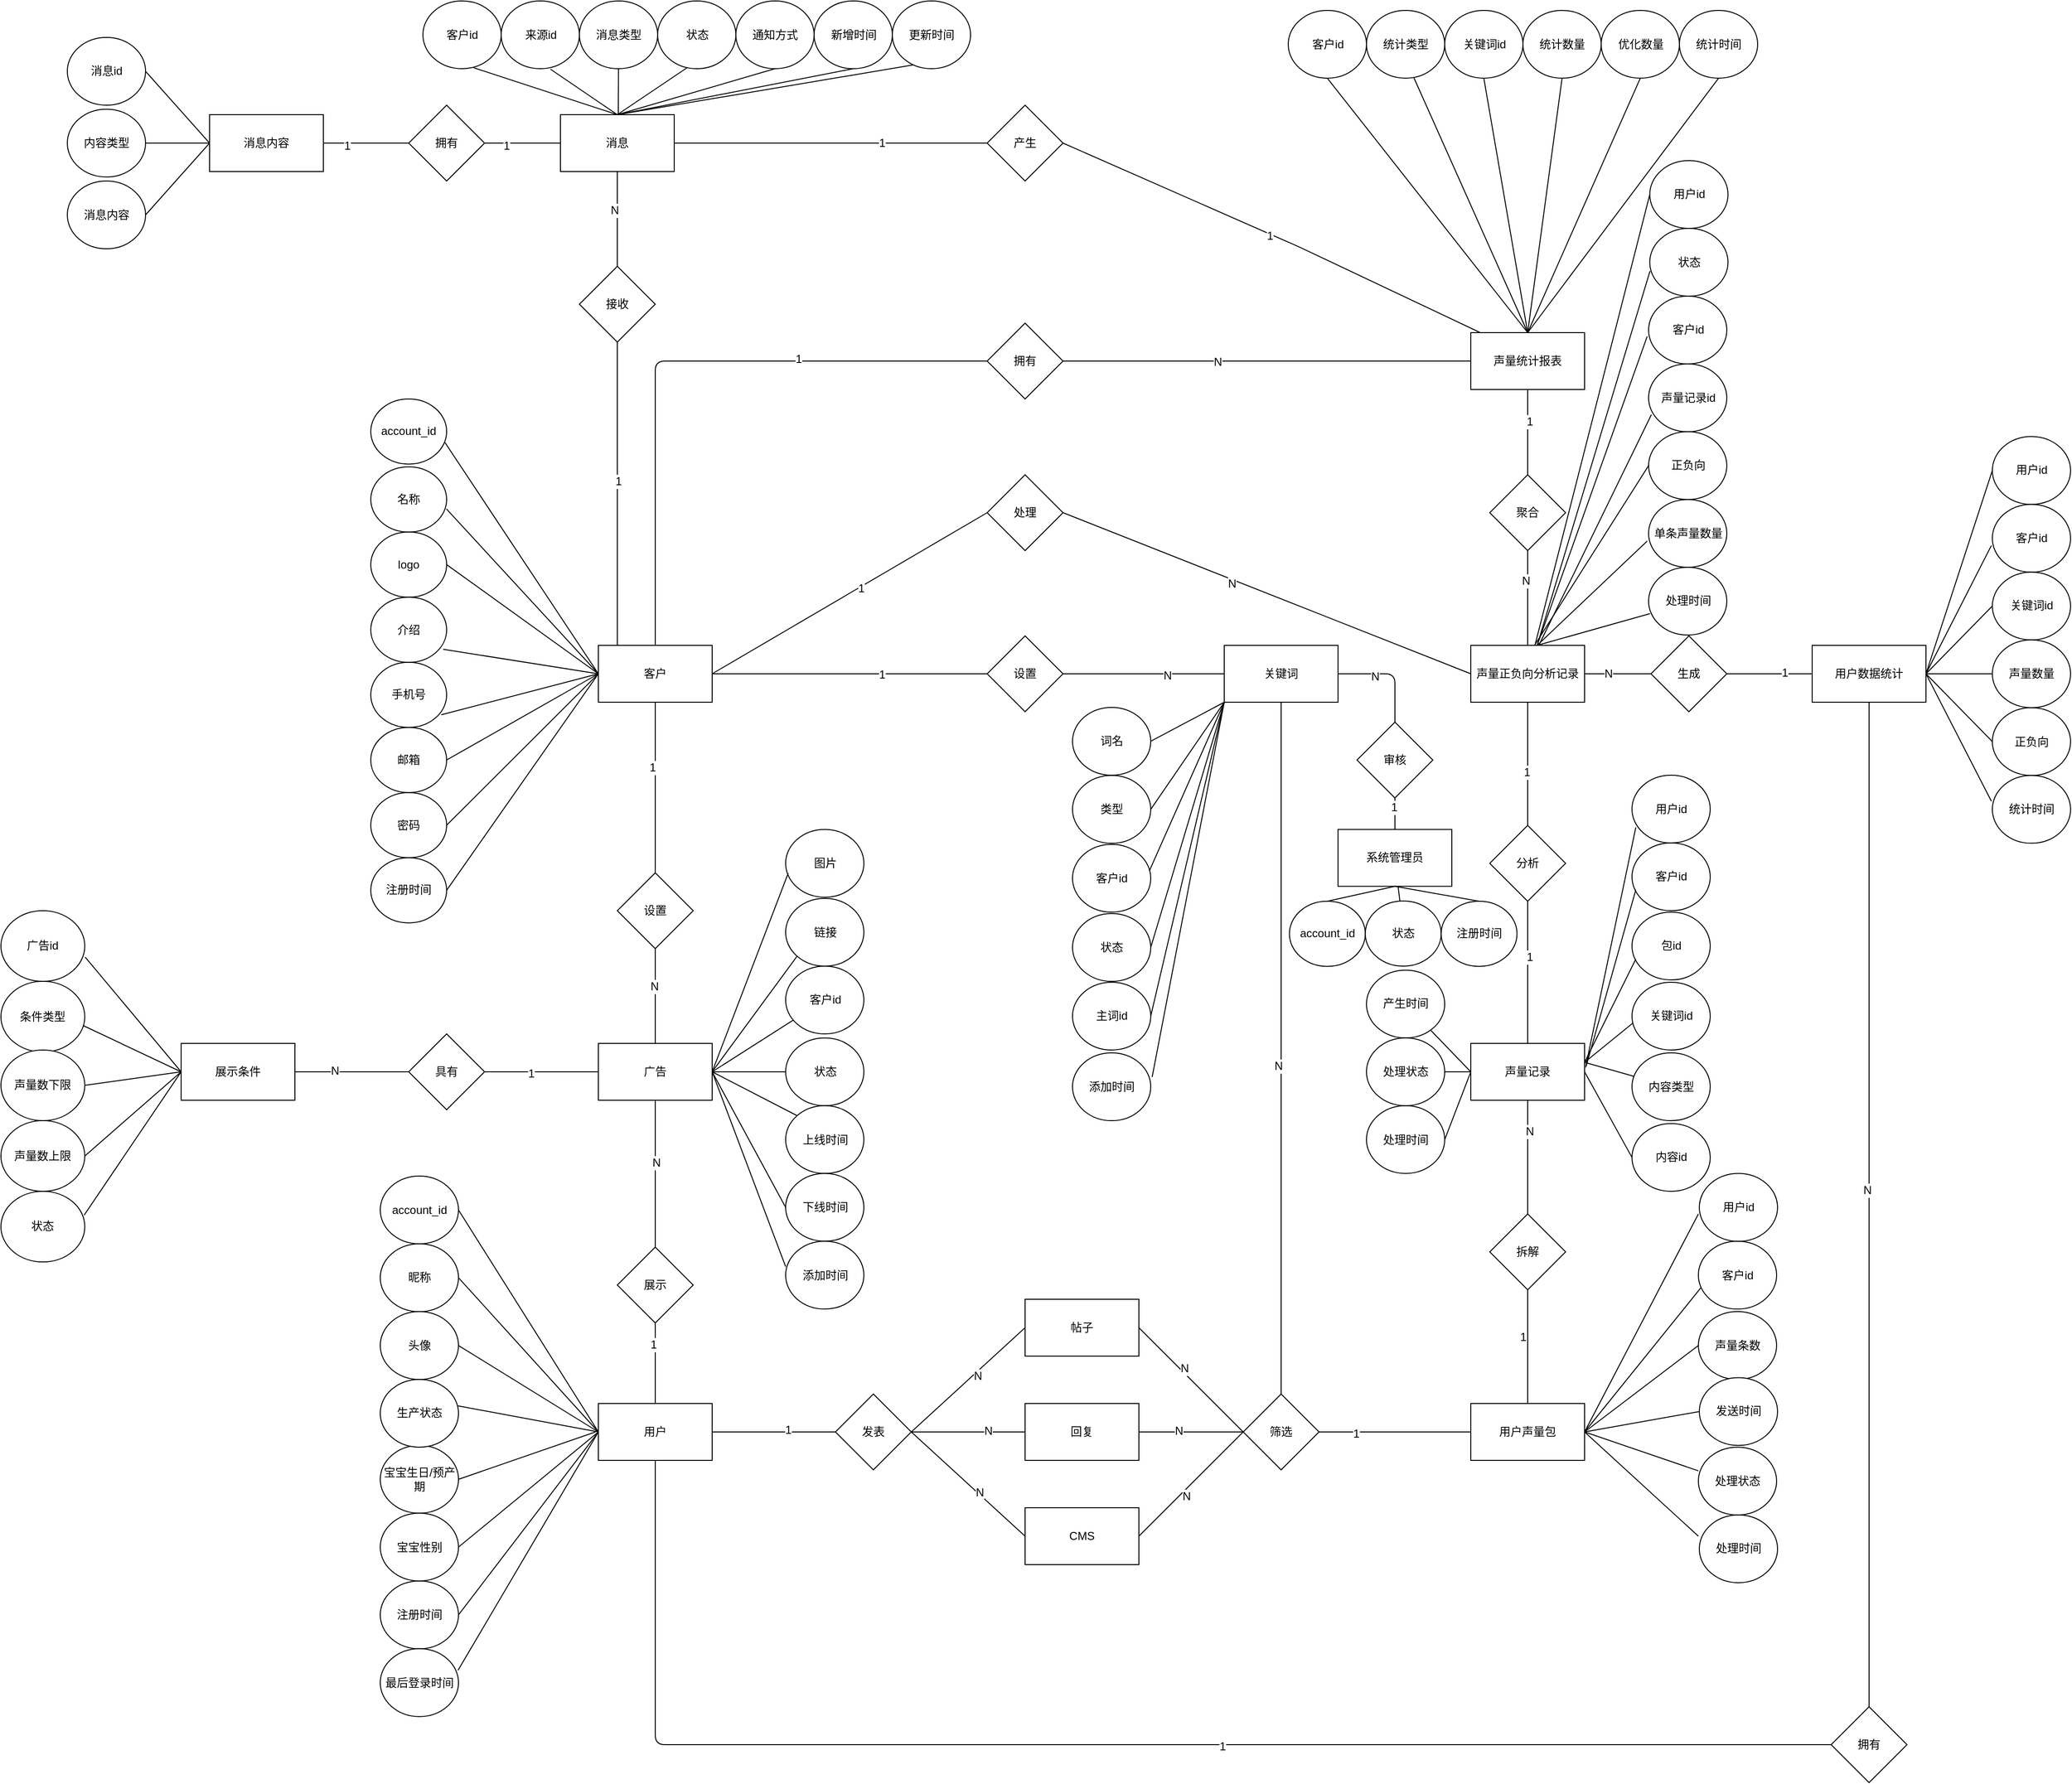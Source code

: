 <mxfile version="12.7.9" type="github">
  <diagram id="C5RBs43oDa-KdzZeNtuy" name="Page-1">
    <mxGraphModel dx="2379" dy="1932" grid="1" gridSize="10" guides="1" tooltips="1" connect="1" arrows="1" fold="1" page="1" pageScale="1" pageWidth="827" pageHeight="1169" math="0" shadow="0">
      <root>
        <mxCell id="WIyWlLk6GJQsqaUBKTNV-0" />
        <mxCell id="WIyWlLk6GJQsqaUBKTNV-1" parent="WIyWlLk6GJQsqaUBKTNV-0" />
        <mxCell id="dVmutsHbmYvGbCXH2BlX-0" value="设置" style="rhombus;whiteSpace=wrap;html=1;" parent="WIyWlLk6GJQsqaUBKTNV-1" vertex="1">
          <mxGeometry x="490" y="110" width="80" height="80" as="geometry" />
        </mxCell>
        <mxCell id="dVmutsHbmYvGbCXH2BlX-1" value="客户" style="rounded=0;whiteSpace=wrap;html=1;" parent="WIyWlLk6GJQsqaUBKTNV-1" vertex="1">
          <mxGeometry x="80" y="120" width="120" height="60" as="geometry" />
        </mxCell>
        <mxCell id="dVmutsHbmYvGbCXH2BlX-2" value="关键词" style="rounded=0;whiteSpace=wrap;html=1;" parent="WIyWlLk6GJQsqaUBKTNV-1" vertex="1">
          <mxGeometry x="740" y="120" width="120" height="60" as="geometry" />
        </mxCell>
        <mxCell id="dVmutsHbmYvGbCXH2BlX-11" style="edgeStyle=orthogonalEdgeStyle;rounded=0;orthogonalLoop=1;jettySize=auto;html=1;entryX=0.5;entryY=0;entryDx=0;entryDy=0;strokeColor=none;exitX=0.5;exitY=1;exitDx=0;exitDy=0;" parent="WIyWlLk6GJQsqaUBKTNV-1" edge="1">
          <mxGeometry relative="1" as="geometry">
            <mxPoint x="800" y="390" as="sourcePoint" />
            <mxPoint x="800" y="540" as="targetPoint" />
          </mxGeometry>
        </mxCell>
        <mxCell id="dVmutsHbmYvGbCXH2BlX-9" value="" style="endArrow=none;html=1;entryX=0;entryY=0.5;entryDx=0;entryDy=0;exitX=1;exitY=0.5;exitDx=0;exitDy=0;" parent="WIyWlLk6GJQsqaUBKTNV-1" source="dVmutsHbmYvGbCXH2BlX-1" target="dVmutsHbmYvGbCXH2BlX-0" edge="1">
          <mxGeometry width="50" height="50" relative="1" as="geometry">
            <mxPoint x="180" y="170" as="sourcePoint" />
            <mxPoint x="230" y="120" as="targetPoint" />
          </mxGeometry>
        </mxCell>
        <mxCell id="dVmutsHbmYvGbCXH2BlX-19" value="1" style="text;html=1;align=center;verticalAlign=middle;resizable=0;points=[];labelBackgroundColor=#ffffff;" parent="dVmutsHbmYvGbCXH2BlX-9" vertex="1" connectable="0">
          <mxGeometry x="0.231" y="-1" relative="1" as="geometry">
            <mxPoint as="offset" />
          </mxGeometry>
        </mxCell>
        <mxCell id="dVmutsHbmYvGbCXH2BlX-24" value="用户" style="rounded=0;whiteSpace=wrap;html=1;" parent="WIyWlLk6GJQsqaUBKTNV-1" vertex="1">
          <mxGeometry x="80" y="920" width="120" height="60" as="geometry" />
        </mxCell>
        <mxCell id="dVmutsHbmYvGbCXH2BlX-25" value="帖子" style="rounded=0;whiteSpace=wrap;html=1;" parent="WIyWlLk6GJQsqaUBKTNV-1" vertex="1">
          <mxGeometry x="530" y="810" width="120" height="60" as="geometry" />
        </mxCell>
        <mxCell id="dVmutsHbmYvGbCXH2BlX-26" value="发表" style="rhombus;whiteSpace=wrap;html=1;" parent="WIyWlLk6GJQsqaUBKTNV-1" vertex="1">
          <mxGeometry x="330" y="910" width="80" height="80" as="geometry" />
        </mxCell>
        <mxCell id="dVmutsHbmYvGbCXH2BlX-27" value="" style="endArrow=none;html=1;exitX=1;exitY=0.5;exitDx=0;exitDy=0;entryX=0;entryY=0.5;entryDx=0;entryDy=0;" parent="WIyWlLk6GJQsqaUBKTNV-1" source="dVmutsHbmYvGbCXH2BlX-24" target="dVmutsHbmYvGbCXH2BlX-26" edge="1">
          <mxGeometry width="50" height="50" relative="1" as="geometry">
            <mxPoint x="390" y="610" as="sourcePoint" />
            <mxPoint x="440" y="560" as="targetPoint" />
          </mxGeometry>
        </mxCell>
        <mxCell id="dVmutsHbmYvGbCXH2BlX-46" value="1" style="text;html=1;align=center;verticalAlign=middle;resizable=0;points=[];labelBackgroundColor=#ffffff;" parent="dVmutsHbmYvGbCXH2BlX-27" vertex="1" connectable="0">
          <mxGeometry x="0.22" y="2" relative="1" as="geometry">
            <mxPoint as="offset" />
          </mxGeometry>
        </mxCell>
        <mxCell id="dVmutsHbmYvGbCXH2BlX-29" value="筛选" style="rhombus;whiteSpace=wrap;html=1;" parent="WIyWlLk6GJQsqaUBKTNV-1" vertex="1">
          <mxGeometry x="760" y="910" width="80" height="80" as="geometry" />
        </mxCell>
        <mxCell id="dVmutsHbmYvGbCXH2BlX-30" value="声量记录" style="rounded=0;whiteSpace=wrap;html=1;" parent="WIyWlLk6GJQsqaUBKTNV-1" vertex="1">
          <mxGeometry x="1000" y="540" width="120" height="60" as="geometry" />
        </mxCell>
        <mxCell id="dVmutsHbmYvGbCXH2BlX-33" value="回复" style="rounded=0;whiteSpace=wrap;html=1;" parent="WIyWlLk6GJQsqaUBKTNV-1" vertex="1">
          <mxGeometry x="530" y="920" width="120" height="60" as="geometry" />
        </mxCell>
        <mxCell id="dVmutsHbmYvGbCXH2BlX-34" value="CMS" style="rounded=0;whiteSpace=wrap;html=1;" parent="WIyWlLk6GJQsqaUBKTNV-1" vertex="1">
          <mxGeometry x="530" y="1030" width="120" height="60" as="geometry" />
        </mxCell>
        <mxCell id="dVmutsHbmYvGbCXH2BlX-41" value="用户声量包" style="rounded=0;whiteSpace=wrap;html=1;" parent="WIyWlLk6GJQsqaUBKTNV-1" vertex="1">
          <mxGeometry x="1000" y="920" width="120" height="60" as="geometry" />
        </mxCell>
        <mxCell id="dVmutsHbmYvGbCXH2BlX-42" value="" style="endArrow=none;html=1;entryX=0;entryY=0.5;entryDx=0;entryDy=0;" parent="WIyWlLk6GJQsqaUBKTNV-1" target="dVmutsHbmYvGbCXH2BlX-33" edge="1">
          <mxGeometry width="50" height="50" relative="1" as="geometry">
            <mxPoint x="410" y="950" as="sourcePoint" />
            <mxPoint x="610" y="860" as="targetPoint" />
          </mxGeometry>
        </mxCell>
        <mxCell id="dVmutsHbmYvGbCXH2BlX-48" value="N" style="text;html=1;align=center;verticalAlign=middle;resizable=0;points=[];labelBackgroundColor=#ffffff;" parent="dVmutsHbmYvGbCXH2BlX-42" vertex="1" connectable="0">
          <mxGeometry x="0.338" y="1" relative="1" as="geometry">
            <mxPoint as="offset" />
          </mxGeometry>
        </mxCell>
        <mxCell id="dVmutsHbmYvGbCXH2BlX-43" value="" style="endArrow=none;html=1;exitX=1;exitY=0.5;exitDx=0;exitDy=0;entryX=0;entryY=0.5;entryDx=0;entryDy=0;" parent="WIyWlLk6GJQsqaUBKTNV-1" source="dVmutsHbmYvGbCXH2BlX-26" target="dVmutsHbmYvGbCXH2BlX-34" edge="1">
          <mxGeometry width="50" height="50" relative="1" as="geometry">
            <mxPoint x="560" y="910" as="sourcePoint" />
            <mxPoint x="610" y="860" as="targetPoint" />
          </mxGeometry>
        </mxCell>
        <mxCell id="dVmutsHbmYvGbCXH2BlX-49" value="N" style="text;html=1;align=center;verticalAlign=middle;resizable=0;points=[];labelBackgroundColor=#ffffff;" parent="dVmutsHbmYvGbCXH2BlX-43" vertex="1" connectable="0">
          <mxGeometry x="0.18" y="2" relative="1" as="geometry">
            <mxPoint as="offset" />
          </mxGeometry>
        </mxCell>
        <mxCell id="dVmutsHbmYvGbCXH2BlX-45" value="" style="endArrow=none;html=1;exitX=1;exitY=0.5;exitDx=0;exitDy=0;entryX=0;entryY=0.5;entryDx=0;entryDy=0;" parent="WIyWlLk6GJQsqaUBKTNV-1" source="dVmutsHbmYvGbCXH2BlX-26" target="dVmutsHbmYvGbCXH2BlX-25" edge="1">
          <mxGeometry width="50" height="50" relative="1" as="geometry">
            <mxPoint x="560" y="910" as="sourcePoint" />
            <mxPoint x="610" y="860" as="targetPoint" />
          </mxGeometry>
        </mxCell>
        <mxCell id="dVmutsHbmYvGbCXH2BlX-47" value="N" style="text;html=1;align=center;verticalAlign=middle;resizable=0;points=[];labelBackgroundColor=#ffffff;" parent="dVmutsHbmYvGbCXH2BlX-45" vertex="1" connectable="0">
          <mxGeometry x="0.123" y="-3" relative="1" as="geometry">
            <mxPoint as="offset" />
          </mxGeometry>
        </mxCell>
        <mxCell id="dVmutsHbmYvGbCXH2BlX-51" value="" style="endArrow=none;html=1;exitX=1;exitY=0.5;exitDx=0;exitDy=0;entryX=0;entryY=0.5;entryDx=0;entryDy=0;" parent="WIyWlLk6GJQsqaUBKTNV-1" source="dVmutsHbmYvGbCXH2BlX-25" target="dVmutsHbmYvGbCXH2BlX-29" edge="1">
          <mxGeometry width="50" height="50" relative="1" as="geometry">
            <mxPoint x="680" y="890" as="sourcePoint" />
            <mxPoint x="730" y="840" as="targetPoint" />
          </mxGeometry>
        </mxCell>
        <mxCell id="dVmutsHbmYvGbCXH2BlX-54" value="N" style="text;html=1;align=center;verticalAlign=middle;resizable=0;points=[];labelBackgroundColor=#ffffff;" parent="dVmutsHbmYvGbCXH2BlX-51" vertex="1" connectable="0">
          <mxGeometry x="-0.186" y="4" relative="1" as="geometry">
            <mxPoint y="1" as="offset" />
          </mxGeometry>
        </mxCell>
        <mxCell id="dVmutsHbmYvGbCXH2BlX-52" value="" style="endArrow=none;html=1;exitX=1;exitY=0.5;exitDx=0;exitDy=0;" parent="WIyWlLk6GJQsqaUBKTNV-1" source="dVmutsHbmYvGbCXH2BlX-33" edge="1">
          <mxGeometry width="50" height="50" relative="1" as="geometry">
            <mxPoint x="560" y="910" as="sourcePoint" />
            <mxPoint x="760" y="950" as="targetPoint" />
          </mxGeometry>
        </mxCell>
        <mxCell id="dVmutsHbmYvGbCXH2BlX-55" value="N" style="text;html=1;align=center;verticalAlign=middle;resizable=0;points=[];labelBackgroundColor=#ffffff;" parent="dVmutsHbmYvGbCXH2BlX-52" vertex="1" connectable="0">
          <mxGeometry x="-0.232" y="1" relative="1" as="geometry">
            <mxPoint as="offset" />
          </mxGeometry>
        </mxCell>
        <mxCell id="dVmutsHbmYvGbCXH2BlX-53" value="" style="endArrow=none;html=1;exitX=1;exitY=0.5;exitDx=0;exitDy=0;entryX=0;entryY=0.5;entryDx=0;entryDy=0;" parent="WIyWlLk6GJQsqaUBKTNV-1" source="dVmutsHbmYvGbCXH2BlX-34" target="dVmutsHbmYvGbCXH2BlX-29" edge="1">
          <mxGeometry width="50" height="50" relative="1" as="geometry">
            <mxPoint x="560" y="910" as="sourcePoint" />
            <mxPoint x="720" y="960" as="targetPoint" />
          </mxGeometry>
        </mxCell>
        <mxCell id="dVmutsHbmYvGbCXH2BlX-56" value="N" style="text;html=1;align=center;verticalAlign=middle;resizable=0;points=[];labelBackgroundColor=#ffffff;" parent="dVmutsHbmYvGbCXH2BlX-53" vertex="1" connectable="0">
          <mxGeometry x="-0.164" y="-5" relative="1" as="geometry">
            <mxPoint as="offset" />
          </mxGeometry>
        </mxCell>
        <mxCell id="dVmutsHbmYvGbCXH2BlX-57" value="" style="endArrow=none;html=1;exitX=1;exitY=0.5;exitDx=0;exitDy=0;" parent="WIyWlLk6GJQsqaUBKTNV-1" source="dVmutsHbmYvGbCXH2BlX-29" target="dVmutsHbmYvGbCXH2BlX-41" edge="1">
          <mxGeometry width="50" height="50" relative="1" as="geometry">
            <mxPoint x="560" y="910" as="sourcePoint" />
            <mxPoint x="610" y="860" as="targetPoint" />
          </mxGeometry>
        </mxCell>
        <mxCell id="dVmutsHbmYvGbCXH2BlX-58" value="1" style="text;html=1;align=center;verticalAlign=middle;resizable=0;points=[];labelBackgroundColor=#ffffff;" parent="dVmutsHbmYvGbCXH2BlX-57" vertex="1" connectable="0">
          <mxGeometry x="-0.518" y="-2" relative="1" as="geometry">
            <mxPoint as="offset" />
          </mxGeometry>
        </mxCell>
        <mxCell id="dVmutsHbmYvGbCXH2BlX-59" value="拆解" style="rhombus;whiteSpace=wrap;html=1;" parent="WIyWlLk6GJQsqaUBKTNV-1" vertex="1">
          <mxGeometry x="1020" y="720" width="80" height="80" as="geometry" />
        </mxCell>
        <mxCell id="dVmutsHbmYvGbCXH2BlX-60" value="" style="endArrow=none;html=1;exitX=0.5;exitY=0;exitDx=0;exitDy=0;entryX=0.5;entryY=1;entryDx=0;entryDy=0;" parent="WIyWlLk6GJQsqaUBKTNV-1" source="dVmutsHbmYvGbCXH2BlX-41" target="dVmutsHbmYvGbCXH2BlX-59" edge="1">
          <mxGeometry width="50" height="50" relative="1" as="geometry">
            <mxPoint x="560" y="790" as="sourcePoint" />
            <mxPoint x="610" y="740" as="targetPoint" />
          </mxGeometry>
        </mxCell>
        <mxCell id="dVmutsHbmYvGbCXH2BlX-66" value="1" style="text;html=1;align=center;verticalAlign=middle;resizable=0;points=[];labelBackgroundColor=#ffffff;" parent="dVmutsHbmYvGbCXH2BlX-60" vertex="1" connectable="0">
          <mxGeometry x="0.179" y="5" relative="1" as="geometry">
            <mxPoint as="offset" />
          </mxGeometry>
        </mxCell>
        <mxCell id="dVmutsHbmYvGbCXH2BlX-61" value="" style="endArrow=none;html=1;exitX=0.5;exitY=0;exitDx=0;exitDy=0;entryX=0.5;entryY=1;entryDx=0;entryDy=0;" parent="WIyWlLk6GJQsqaUBKTNV-1" source="dVmutsHbmYvGbCXH2BlX-59" target="dVmutsHbmYvGbCXH2BlX-30" edge="1">
          <mxGeometry width="50" height="50" relative="1" as="geometry">
            <mxPoint x="560" y="790" as="sourcePoint" />
            <mxPoint x="970" y="601" as="targetPoint" />
          </mxGeometry>
        </mxCell>
        <mxCell id="dVmutsHbmYvGbCXH2BlX-65" value="N" style="text;html=1;align=center;verticalAlign=middle;resizable=0;points=[];labelBackgroundColor=#ffffff;" parent="dVmutsHbmYvGbCXH2BlX-61" vertex="1" connectable="0">
          <mxGeometry x="0.462" y="-2" relative="1" as="geometry">
            <mxPoint as="offset" />
          </mxGeometry>
        </mxCell>
        <mxCell id="dVmutsHbmYvGbCXH2BlX-67" value="广告" style="rounded=0;whiteSpace=wrap;html=1;" parent="WIyWlLk6GJQsqaUBKTNV-1" vertex="1">
          <mxGeometry x="80" y="540" width="120" height="60" as="geometry" />
        </mxCell>
        <mxCell id="dVmutsHbmYvGbCXH2BlX-68" value="设置" style="rhombus;whiteSpace=wrap;html=1;" parent="WIyWlLk6GJQsqaUBKTNV-1" vertex="1">
          <mxGeometry x="100" y="360" width="80" height="80" as="geometry" />
        </mxCell>
        <mxCell id="dVmutsHbmYvGbCXH2BlX-70" value="" style="endArrow=none;html=1;entryX=0.5;entryY=1;entryDx=0;entryDy=0;exitX=0.5;exitY=0;exitDx=0;exitDy=0;" parent="WIyWlLk6GJQsqaUBKTNV-1" source="dVmutsHbmYvGbCXH2BlX-68" target="dVmutsHbmYvGbCXH2BlX-1" edge="1">
          <mxGeometry width="50" height="50" relative="1" as="geometry">
            <mxPoint x="560" y="410" as="sourcePoint" />
            <mxPoint x="610" y="360" as="targetPoint" />
          </mxGeometry>
        </mxCell>
        <mxCell id="dVmutsHbmYvGbCXH2BlX-84" value="1" style="text;html=1;align=center;verticalAlign=middle;resizable=0;points=[];labelBackgroundColor=#ffffff;" parent="dVmutsHbmYvGbCXH2BlX-70" vertex="1" connectable="0">
          <mxGeometry x="0.233" y="3" relative="1" as="geometry">
            <mxPoint as="offset" />
          </mxGeometry>
        </mxCell>
        <mxCell id="dVmutsHbmYvGbCXH2BlX-71" value="" style="endArrow=none;html=1;entryX=0.5;entryY=1;entryDx=0;entryDy=0;exitX=0.5;exitY=0;exitDx=0;exitDy=0;" parent="WIyWlLk6GJQsqaUBKTNV-1" source="dVmutsHbmYvGbCXH2BlX-67" target="dVmutsHbmYvGbCXH2BlX-68" edge="1">
          <mxGeometry width="50" height="50" relative="1" as="geometry">
            <mxPoint x="560" y="660" as="sourcePoint" />
            <mxPoint x="610" y="610" as="targetPoint" />
            <Array as="points">
              <mxPoint x="140" y="490" />
            </Array>
          </mxGeometry>
        </mxCell>
        <mxCell id="dVmutsHbmYvGbCXH2BlX-86" value="N" style="text;html=1;align=center;verticalAlign=middle;resizable=0;points=[];labelBackgroundColor=#ffffff;" parent="dVmutsHbmYvGbCXH2BlX-71" vertex="1" connectable="0">
          <mxGeometry x="0.2" y="1" relative="1" as="geometry">
            <mxPoint as="offset" />
          </mxGeometry>
        </mxCell>
        <mxCell id="dVmutsHbmYvGbCXH2BlX-74" value="声量正负向分析记录" style="rounded=0;whiteSpace=wrap;html=1;" parent="WIyWlLk6GJQsqaUBKTNV-1" vertex="1">
          <mxGeometry x="1000" y="120" width="120" height="60" as="geometry" />
        </mxCell>
        <mxCell id="dVmutsHbmYvGbCXH2BlX-75" value="分析" style="rhombus;whiteSpace=wrap;html=1;" parent="WIyWlLk6GJQsqaUBKTNV-1" vertex="1">
          <mxGeometry x="1020" y="310" width="80" height="80" as="geometry" />
        </mxCell>
        <mxCell id="dVmutsHbmYvGbCXH2BlX-79" value="" style="endArrow=none;html=1;entryX=0.5;entryY=1;entryDx=0;entryDy=0;exitX=0.5;exitY=0;exitDx=0;exitDy=0;" parent="WIyWlLk6GJQsqaUBKTNV-1" source="dVmutsHbmYvGbCXH2BlX-75" target="dVmutsHbmYvGbCXH2BlX-74" edge="1">
          <mxGeometry width="50" height="50" relative="1" as="geometry">
            <mxPoint x="1060" y="300" as="sourcePoint" />
            <mxPoint x="610" y="330" as="targetPoint" />
          </mxGeometry>
        </mxCell>
        <mxCell id="dVmutsHbmYvGbCXH2BlX-94" value="1" style="text;html=1;align=center;verticalAlign=middle;resizable=0;points=[];labelBackgroundColor=#ffffff;" parent="dVmutsHbmYvGbCXH2BlX-79" vertex="1" connectable="0">
          <mxGeometry x="-0.139" y="1" relative="1" as="geometry">
            <mxPoint as="offset" />
          </mxGeometry>
        </mxCell>
        <mxCell id="dVmutsHbmYvGbCXH2BlX-80" value="" style="endArrow=none;html=1;entryX=0.5;entryY=1;entryDx=0;entryDy=0;exitX=0.5;exitY=0;exitDx=0;exitDy=0;" parent="WIyWlLk6GJQsqaUBKTNV-1" source="dVmutsHbmYvGbCXH2BlX-30" target="dVmutsHbmYvGbCXH2BlX-75" edge="1">
          <mxGeometry width="50" height="50" relative="1" as="geometry">
            <mxPoint x="1060" y="530" as="sourcePoint" />
            <mxPoint x="610" y="330" as="targetPoint" />
          </mxGeometry>
        </mxCell>
        <mxCell id="dVmutsHbmYvGbCXH2BlX-93" value="1" style="text;html=1;align=center;verticalAlign=middle;resizable=0;points=[];labelBackgroundColor=#ffffff;" parent="dVmutsHbmYvGbCXH2BlX-80" vertex="1" connectable="0">
          <mxGeometry x="0.213" y="-2" relative="1" as="geometry">
            <mxPoint as="offset" />
          </mxGeometry>
        </mxCell>
        <mxCell id="dVmutsHbmYvGbCXH2BlX-81" value="声量统计报表" style="rounded=0;whiteSpace=wrap;html=1;" parent="WIyWlLk6GJQsqaUBKTNV-1" vertex="1">
          <mxGeometry x="1000" y="-210" width="120" height="60" as="geometry" />
        </mxCell>
        <mxCell id="dVmutsHbmYvGbCXH2BlX-95" value="聚合" style="rhombus;whiteSpace=wrap;html=1;" parent="WIyWlLk6GJQsqaUBKTNV-1" vertex="1">
          <mxGeometry x="1020" y="-60" width="80" height="80" as="geometry" />
        </mxCell>
        <mxCell id="dVmutsHbmYvGbCXH2BlX-96" value="" style="endArrow=none;html=1;entryX=0.5;entryY=1;entryDx=0;entryDy=0;exitX=0.5;exitY=0;exitDx=0;exitDy=0;" parent="WIyWlLk6GJQsqaUBKTNV-1" source="dVmutsHbmYvGbCXH2BlX-95" target="dVmutsHbmYvGbCXH2BlX-81" edge="1">
          <mxGeometry width="50" height="50" relative="1" as="geometry">
            <mxPoint x="1060" y="-70" as="sourcePoint" />
            <mxPoint x="630" y="-40" as="targetPoint" />
          </mxGeometry>
        </mxCell>
        <mxCell id="dVmutsHbmYvGbCXH2BlX-99" value="1" style="text;html=1;align=center;verticalAlign=middle;resizable=0;points=[];labelBackgroundColor=#ffffff;" parent="dVmutsHbmYvGbCXH2BlX-96" vertex="1" connectable="0">
          <mxGeometry x="0.244" y="-2" relative="1" as="geometry">
            <mxPoint as="offset" />
          </mxGeometry>
        </mxCell>
        <mxCell id="dVmutsHbmYvGbCXH2BlX-97" value="" style="endArrow=none;html=1;entryX=0.5;entryY=1;entryDx=0;entryDy=0;exitX=0.5;exitY=0;exitDx=0;exitDy=0;" parent="WIyWlLk6GJQsqaUBKTNV-1" source="dVmutsHbmYvGbCXH2BlX-74" target="dVmutsHbmYvGbCXH2BlX-95" edge="1">
          <mxGeometry width="50" height="50" relative="1" as="geometry">
            <mxPoint x="580" y="10" as="sourcePoint" />
            <mxPoint x="630" y="-40" as="targetPoint" />
          </mxGeometry>
        </mxCell>
        <mxCell id="dVmutsHbmYvGbCXH2BlX-98" value="N" style="text;html=1;align=center;verticalAlign=middle;resizable=0;points=[];labelBackgroundColor=#ffffff;" parent="dVmutsHbmYvGbCXH2BlX-97" vertex="1" connectable="0">
          <mxGeometry x="0.36" y="2" relative="1" as="geometry">
            <mxPoint as="offset" />
          </mxGeometry>
        </mxCell>
        <mxCell id="dVmutsHbmYvGbCXH2BlX-100" value="拥有" style="rhombus;whiteSpace=wrap;html=1;" parent="WIyWlLk6GJQsqaUBKTNV-1" vertex="1">
          <mxGeometry x="490" y="-220" width="80" height="80" as="geometry" />
        </mxCell>
        <mxCell id="dVmutsHbmYvGbCXH2BlX-101" value="" style="endArrow=none;html=1;entryX=0;entryY=0.5;entryDx=0;entryDy=0;exitX=1;exitY=0.5;exitDx=0;exitDy=0;" parent="WIyWlLk6GJQsqaUBKTNV-1" source="dVmutsHbmYvGbCXH2BlX-100" target="dVmutsHbmYvGbCXH2BlX-81" edge="1">
          <mxGeometry width="50" height="50" relative="1" as="geometry">
            <mxPoint x="580" y="10" as="sourcePoint" />
            <mxPoint x="630" y="-40" as="targetPoint" />
          </mxGeometry>
        </mxCell>
        <mxCell id="-rTLP-rK4vmZMO-WSR2V-5" value="N" style="text;html=1;align=center;verticalAlign=middle;resizable=0;points=[];labelBackgroundColor=#ffffff;" parent="dVmutsHbmYvGbCXH2BlX-101" vertex="1" connectable="0">
          <mxGeometry x="-0.243" y="-1" relative="1" as="geometry">
            <mxPoint as="offset" />
          </mxGeometry>
        </mxCell>
        <mxCell id="dVmutsHbmYvGbCXH2BlX-102" value="" style="endArrow=none;html=1;exitX=0.5;exitY=0;exitDx=0;exitDy=0;entryX=0;entryY=0.5;entryDx=0;entryDy=0;" parent="WIyWlLk6GJQsqaUBKTNV-1" source="dVmutsHbmYvGbCXH2BlX-1" target="dVmutsHbmYvGbCXH2BlX-100" edge="1">
          <mxGeometry width="50" height="50" relative="1" as="geometry">
            <mxPoint x="580" y="10" as="sourcePoint" />
            <mxPoint x="480" y="-40" as="targetPoint" />
            <Array as="points">
              <mxPoint x="140" y="-180" />
            </Array>
          </mxGeometry>
        </mxCell>
        <mxCell id="-rTLP-rK4vmZMO-WSR2V-4" value="1" style="text;html=1;align=center;verticalAlign=middle;resizable=0;points=[];labelBackgroundColor=#ffffff;" parent="dVmutsHbmYvGbCXH2BlX-102" vertex="1" connectable="0">
          <mxGeometry x="0.387" y="2" relative="1" as="geometry">
            <mxPoint as="offset" />
          </mxGeometry>
        </mxCell>
        <mxCell id="dVmutsHbmYvGbCXH2BlX-103" value="" style="endArrow=none;html=1;entryX=0;entryY=0.5;entryDx=0;entryDy=0;" parent="WIyWlLk6GJQsqaUBKTNV-1" target="dVmutsHbmYvGbCXH2BlX-104" edge="1">
          <mxGeometry width="50" height="50" relative="1" as="geometry">
            <mxPoint x="200" y="150" as="sourcePoint" />
            <mxPoint x="250" y="100" as="targetPoint" />
          </mxGeometry>
        </mxCell>
        <mxCell id="-rTLP-rK4vmZMO-WSR2V-6" value="1" style="text;html=1;align=center;verticalAlign=middle;resizable=0;points=[];labelBackgroundColor=#ffffff;" parent="dVmutsHbmYvGbCXH2BlX-103" vertex="1" connectable="0">
          <mxGeometry x="0.076" y="-1" relative="1" as="geometry">
            <mxPoint as="offset" />
          </mxGeometry>
        </mxCell>
        <mxCell id="dVmutsHbmYvGbCXH2BlX-104" value="处理" style="rhombus;whiteSpace=wrap;html=1;" parent="WIyWlLk6GJQsqaUBKTNV-1" vertex="1">
          <mxGeometry x="490" y="-60.0" width="80" height="80" as="geometry" />
        </mxCell>
        <mxCell id="dVmutsHbmYvGbCXH2BlX-105" value="" style="endArrow=none;html=1;entryX=0;entryY=0.5;entryDx=0;entryDy=0;exitX=1;exitY=0.5;exitDx=0;exitDy=0;" parent="WIyWlLk6GJQsqaUBKTNV-1" source="dVmutsHbmYvGbCXH2BlX-104" target="dVmutsHbmYvGbCXH2BlX-74" edge="1">
          <mxGeometry width="50" height="50" relative="1" as="geometry">
            <mxPoint x="580" y="130" as="sourcePoint" />
            <mxPoint x="630" y="80" as="targetPoint" />
          </mxGeometry>
        </mxCell>
        <mxCell id="-rTLP-rK4vmZMO-WSR2V-7" value="N" style="text;html=1;align=center;verticalAlign=middle;resizable=0;points=[];labelBackgroundColor=#ffffff;" parent="dVmutsHbmYvGbCXH2BlX-105" vertex="1" connectable="0">
          <mxGeometry x="-0.166" y="-4" relative="1" as="geometry">
            <mxPoint as="offset" />
          </mxGeometry>
        </mxCell>
        <mxCell id="dVmutsHbmYvGbCXH2BlX-106" value="用户数据统计" style="rounded=0;whiteSpace=wrap;html=1;" parent="WIyWlLk6GJQsqaUBKTNV-1" vertex="1">
          <mxGeometry x="1360" y="120" width="120" height="60" as="geometry" />
        </mxCell>
        <mxCell id="dVmutsHbmYvGbCXH2BlX-107" value="生成" style="rhombus;whiteSpace=wrap;html=1;" parent="WIyWlLk6GJQsqaUBKTNV-1" vertex="1">
          <mxGeometry x="1190" y="110" width="80" height="80" as="geometry" />
        </mxCell>
        <mxCell id="dVmutsHbmYvGbCXH2BlX-108" value="" style="endArrow=none;html=1;exitX=1;exitY=0.5;exitDx=0;exitDy=0;" parent="WIyWlLk6GJQsqaUBKTNV-1" source="dVmutsHbmYvGbCXH2BlX-107" target="dVmutsHbmYvGbCXH2BlX-106" edge="1">
          <mxGeometry width="50" height="50" relative="1" as="geometry">
            <mxPoint x="960" y="130" as="sourcePoint" />
            <mxPoint x="1010" y="80" as="targetPoint" />
          </mxGeometry>
        </mxCell>
        <mxCell id="dVmutsHbmYvGbCXH2BlX-112" value="1" style="text;html=1;align=center;verticalAlign=middle;resizable=0;points=[];labelBackgroundColor=#ffffff;" parent="dVmutsHbmYvGbCXH2BlX-108" vertex="1" connectable="0">
          <mxGeometry x="0.339" y="1" relative="1" as="geometry">
            <mxPoint as="offset" />
          </mxGeometry>
        </mxCell>
        <mxCell id="dVmutsHbmYvGbCXH2BlX-110" value="" style="endArrow=none;html=1;entryX=0;entryY=0.5;entryDx=0;entryDy=0;exitX=1;exitY=0.5;exitDx=0;exitDy=0;" parent="WIyWlLk6GJQsqaUBKTNV-1" source="dVmutsHbmYvGbCXH2BlX-74" target="dVmutsHbmYvGbCXH2BlX-107" edge="1">
          <mxGeometry width="50" height="50" relative="1" as="geometry">
            <mxPoint x="960" y="130" as="sourcePoint" />
            <mxPoint x="1010" y="80" as="targetPoint" />
          </mxGeometry>
        </mxCell>
        <mxCell id="dVmutsHbmYvGbCXH2BlX-111" value="N" style="text;html=1;align=center;verticalAlign=middle;resizable=0;points=[];labelBackgroundColor=#ffffff;" parent="dVmutsHbmYvGbCXH2BlX-110" vertex="1" connectable="0">
          <mxGeometry x="-0.307" relative="1" as="geometry">
            <mxPoint as="offset" />
          </mxGeometry>
        </mxCell>
        <mxCell id="-rTLP-rK4vmZMO-WSR2V-2" value="" style="endArrow=none;html=1;exitX=1;exitY=0.5;exitDx=0;exitDy=0;entryX=0;entryY=0.5;entryDx=0;entryDy=0;" parent="WIyWlLk6GJQsqaUBKTNV-1" source="dVmutsHbmYvGbCXH2BlX-0" target="dVmutsHbmYvGbCXH2BlX-2" edge="1">
          <mxGeometry width="50" height="50" relative="1" as="geometry">
            <mxPoint x="590" y="80" as="sourcePoint" />
            <mxPoint x="640" y="30" as="targetPoint" />
          </mxGeometry>
        </mxCell>
        <mxCell id="-rTLP-rK4vmZMO-WSR2V-3" value="N" style="text;html=1;align=center;verticalAlign=middle;resizable=0;points=[];labelBackgroundColor=#ffffff;" parent="-rTLP-rK4vmZMO-WSR2V-2" vertex="1" connectable="0">
          <mxGeometry x="0.291" y="-2" relative="1" as="geometry">
            <mxPoint as="offset" />
          </mxGeometry>
        </mxCell>
        <mxCell id="-rTLP-rK4vmZMO-WSR2V-33" value="展示条件" style="rounded=0;whiteSpace=wrap;html=1;" parent="WIyWlLk6GJQsqaUBKTNV-1" vertex="1">
          <mxGeometry x="-360" y="540" width="120" height="60" as="geometry" />
        </mxCell>
        <mxCell id="-rTLP-rK4vmZMO-WSR2V-34" value="具有" style="rhombus;whiteSpace=wrap;html=1;" parent="WIyWlLk6GJQsqaUBKTNV-1" vertex="1">
          <mxGeometry x="-120" y="530" width="80" height="80" as="geometry" />
        </mxCell>
        <mxCell id="-rTLP-rK4vmZMO-WSR2V-35" value="" style="endArrow=none;html=1;entryX=0;entryY=0.5;entryDx=0;entryDy=0;exitX=1;exitY=0.5;exitDx=0;exitDy=0;" parent="WIyWlLk6GJQsqaUBKTNV-1" source="-rTLP-rK4vmZMO-WSR2V-34" target="dVmutsHbmYvGbCXH2BlX-67" edge="1">
          <mxGeometry width="50" height="50" relative="1" as="geometry">
            <mxPoint x="20" y="690" as="sourcePoint" />
            <mxPoint x="70" y="640" as="targetPoint" />
          </mxGeometry>
        </mxCell>
        <mxCell id="-rTLP-rK4vmZMO-WSR2V-40" value="1" style="text;html=1;align=center;verticalAlign=middle;resizable=0;points=[];labelBackgroundColor=#ffffff;" parent="-rTLP-rK4vmZMO-WSR2V-35" vertex="1" connectable="0">
          <mxGeometry x="-0.192" y="-2" relative="1" as="geometry">
            <mxPoint as="offset" />
          </mxGeometry>
        </mxCell>
        <mxCell id="-rTLP-rK4vmZMO-WSR2V-36" value="" style="endArrow=none;html=1;exitX=1;exitY=0.5;exitDx=0;exitDy=0;entryX=0;entryY=0.5;entryDx=0;entryDy=0;" parent="WIyWlLk6GJQsqaUBKTNV-1" source="-rTLP-rK4vmZMO-WSR2V-33" target="-rTLP-rK4vmZMO-WSR2V-34" edge="1">
          <mxGeometry width="50" height="50" relative="1" as="geometry">
            <mxPoint x="20" y="690" as="sourcePoint" />
            <mxPoint x="70" y="640" as="targetPoint" />
          </mxGeometry>
        </mxCell>
        <mxCell id="-rTLP-rK4vmZMO-WSR2V-41" value="N" style="text;html=1;align=center;verticalAlign=middle;resizable=0;points=[];labelBackgroundColor=#ffffff;" parent="-rTLP-rK4vmZMO-WSR2V-36" vertex="1" connectable="0">
          <mxGeometry x="-0.308" y="1" relative="1" as="geometry">
            <mxPoint as="offset" />
          </mxGeometry>
        </mxCell>
        <mxCell id="-rTLP-rK4vmZMO-WSR2V-37" value="展示" style="rhombus;whiteSpace=wrap;html=1;" parent="WIyWlLk6GJQsqaUBKTNV-1" vertex="1">
          <mxGeometry x="100" y="755" width="80" height="80" as="geometry" />
        </mxCell>
        <mxCell id="-rTLP-rK4vmZMO-WSR2V-38" value="" style="endArrow=none;html=1;entryX=0.5;entryY=1;entryDx=0;entryDy=0;" parent="WIyWlLk6GJQsqaUBKTNV-1" source="-rTLP-rK4vmZMO-WSR2V-37" target="dVmutsHbmYvGbCXH2BlX-67" edge="1">
          <mxGeometry width="50" height="50" relative="1" as="geometry">
            <mxPoint x="-200" y="840" as="sourcePoint" />
            <mxPoint x="-150" y="790" as="targetPoint" />
          </mxGeometry>
        </mxCell>
        <mxCell id="-rTLP-rK4vmZMO-WSR2V-49" value="N" style="text;html=1;align=center;verticalAlign=middle;resizable=0;points=[];labelBackgroundColor=#ffffff;" parent="-rTLP-rK4vmZMO-WSR2V-38" vertex="1" connectable="0">
          <mxGeometry x="0.154" y="-1" relative="1" as="geometry">
            <mxPoint as="offset" />
          </mxGeometry>
        </mxCell>
        <mxCell id="-rTLP-rK4vmZMO-WSR2V-46" value="" style="endArrow=none;html=1;exitX=0.5;exitY=0;exitDx=0;exitDy=0;entryX=0.5;entryY=1;entryDx=0;entryDy=0;" parent="WIyWlLk6GJQsqaUBKTNV-1" source="dVmutsHbmYvGbCXH2BlX-24" target="-rTLP-rK4vmZMO-WSR2V-37" edge="1">
          <mxGeometry width="50" height="50" relative="1" as="geometry">
            <mxPoint x="-200" y="840" as="sourcePoint" />
            <mxPoint x="-150" y="790" as="targetPoint" />
          </mxGeometry>
        </mxCell>
        <mxCell id="-rTLP-rK4vmZMO-WSR2V-50" value="1" style="text;html=1;align=center;verticalAlign=middle;resizable=0;points=[];labelBackgroundColor=#ffffff;" parent="-rTLP-rK4vmZMO-WSR2V-46" vertex="1" connectable="0">
          <mxGeometry x="0.472" y="2" relative="1" as="geometry">
            <mxPoint as="offset" />
          </mxGeometry>
        </mxCell>
        <mxCell id="-rTLP-rK4vmZMO-WSR2V-9" value="logo" style="ellipse;whiteSpace=wrap;html=1;" parent="WIyWlLk6GJQsqaUBKTNV-1" vertex="1">
          <mxGeometry x="-160" y="0.418" width="80" height="68.732" as="geometry" />
        </mxCell>
        <mxCell id="-rTLP-rK4vmZMO-WSR2V-10" value="名称" style="ellipse;whiteSpace=wrap;html=1;" parent="WIyWlLk6GJQsqaUBKTNV-1" vertex="1">
          <mxGeometry x="-160" y="-68.316" width="80" height="68.732" as="geometry" />
        </mxCell>
        <mxCell id="-rTLP-rK4vmZMO-WSR2V-11" value="密码" style="ellipse;whiteSpace=wrap;html=1;" parent="WIyWlLk6GJQsqaUBKTNV-1" vertex="1">
          <mxGeometry x="-160" y="275.354" width="80" height="68.732" as="geometry" />
        </mxCell>
        <mxCell id="-rTLP-rK4vmZMO-WSR2V-12" value="手机号" style="ellipse;whiteSpace=wrap;html=1;" parent="WIyWlLk6GJQsqaUBKTNV-1" vertex="1">
          <mxGeometry x="-160" y="137.886" width="80" height="68.732" as="geometry" />
        </mxCell>
        <mxCell id="-rTLP-rK4vmZMO-WSR2V-13" value="邮箱" style="ellipse;whiteSpace=wrap;html=1;" parent="WIyWlLk6GJQsqaUBKTNV-1" vertex="1">
          <mxGeometry x="-160" y="206.62" width="80" height="68.732" as="geometry" />
        </mxCell>
        <mxCell id="-rTLP-rK4vmZMO-WSR2V-14" value="介绍" style="ellipse;whiteSpace=wrap;html=1;" parent="WIyWlLk6GJQsqaUBKTNV-1" vertex="1">
          <mxGeometry x="-160" y="69.152" width="80" height="68.732" as="geometry" />
        </mxCell>
        <mxCell id="-rTLP-rK4vmZMO-WSR2V-15" value="注册时间" style="ellipse;whiteSpace=wrap;html=1;" parent="WIyWlLk6GJQsqaUBKTNV-1" vertex="1">
          <mxGeometry x="-160" y="344.088" width="80" height="68.732" as="geometry" />
        </mxCell>
        <mxCell id="-rTLP-rK4vmZMO-WSR2V-16" value="account_id" style="ellipse;whiteSpace=wrap;html=1;" parent="WIyWlLk6GJQsqaUBKTNV-1" vertex="1">
          <mxGeometry x="-160" y="-140" width="80" height="68.732" as="geometry" />
        </mxCell>
        <mxCell id="-rTLP-rK4vmZMO-WSR2V-17" value="" style="endArrow=none;html=1;entryX=0.971;entryY=0.656;entryDx=0;entryDy=0;entryPerimeter=0;exitX=0;exitY=0.5;exitDx=0;exitDy=0;" parent="WIyWlLk6GJQsqaUBKTNV-1" source="dVmutsHbmYvGbCXH2BlX-1" target="-rTLP-rK4vmZMO-WSR2V-16" edge="1">
          <mxGeometry width="50" height="50" relative="1" as="geometry">
            <mxPoint x="-40" y="69.155" as="sourcePoint" />
            <mxPoint x="-6.667" y="26.197" as="targetPoint" />
          </mxGeometry>
        </mxCell>
        <mxCell id="-rTLP-rK4vmZMO-WSR2V-18" value="" style="endArrow=none;html=1;entryX=0.996;entryY=0.644;entryDx=0;entryDy=0;entryPerimeter=0;" parent="WIyWlLk6GJQsqaUBKTNV-1" target="-rTLP-rK4vmZMO-WSR2V-10" edge="1">
          <mxGeometry width="50" height="50" relative="1" as="geometry">
            <mxPoint x="80" y="150" as="sourcePoint" />
            <mxPoint x="-73.333" y="0.423" as="targetPoint" />
          </mxGeometry>
        </mxCell>
        <mxCell id="-rTLP-rK4vmZMO-WSR2V-20" value="" style="endArrow=none;html=1;entryX=0;entryY=0.5;entryDx=0;entryDy=0;exitX=1;exitY=0.5;exitDx=0;exitDy=0;" parent="WIyWlLk6GJQsqaUBKTNV-1" source="-rTLP-rK4vmZMO-WSR2V-9" target="dVmutsHbmYvGbCXH2BlX-1" edge="1">
          <mxGeometry width="50" height="50" relative="1" as="geometry">
            <mxPoint x="-80" y="68.296" as="sourcePoint" />
            <mxPoint x="-6.667" y="163.662" as="targetPoint" />
          </mxGeometry>
        </mxCell>
        <mxCell id="-rTLP-rK4vmZMO-WSR2V-21" value="" style="endArrow=none;html=1;exitX=0.954;exitY=0.8;exitDx=0;exitDy=0;exitPerimeter=0;" parent="WIyWlLk6GJQsqaUBKTNV-1" source="-rTLP-rK4vmZMO-WSR2V-14" edge="1">
          <mxGeometry width="50" height="50" relative="1" as="geometry">
            <mxPoint x="-40" y="206.62" as="sourcePoint" />
            <mxPoint x="80" y="150" as="targetPoint" />
          </mxGeometry>
        </mxCell>
        <mxCell id="-rTLP-rK4vmZMO-WSR2V-22" value="" style="endArrow=none;html=1;exitX=0.929;exitY=0.806;exitDx=0;exitDy=0;entryX=0;entryY=0.5;entryDx=0;entryDy=0;exitPerimeter=0;" parent="WIyWlLk6GJQsqaUBKTNV-1" source="-rTLP-rK4vmZMO-WSR2V-12" target="dVmutsHbmYvGbCXH2BlX-1" edge="1">
          <mxGeometry width="50" height="50" relative="1" as="geometry">
            <mxPoint x="-40" y="206.62" as="sourcePoint" />
            <mxPoint x="-6.667" y="163.662" as="targetPoint" />
          </mxGeometry>
        </mxCell>
        <mxCell id="-rTLP-rK4vmZMO-WSR2V-23" value="" style="endArrow=none;html=1;exitX=1;exitY=0.5;exitDx=0;exitDy=0;" parent="WIyWlLk6GJQsqaUBKTNV-1" source="-rTLP-rK4vmZMO-WSR2V-13" edge="1">
          <mxGeometry width="50" height="50" relative="1" as="geometry">
            <mxPoint x="-40" y="206.62" as="sourcePoint" />
            <mxPoint x="80" y="150" as="targetPoint" />
          </mxGeometry>
        </mxCell>
        <mxCell id="-rTLP-rK4vmZMO-WSR2V-24" value="" style="endArrow=none;html=1;exitX=1;exitY=0.5;exitDx=0;exitDy=0;" parent="WIyWlLk6GJQsqaUBKTNV-1" source="-rTLP-rK4vmZMO-WSR2V-11" edge="1">
          <mxGeometry width="50" height="50" relative="1" as="geometry">
            <mxPoint x="-40" y="335.493" as="sourcePoint" />
            <mxPoint x="80" y="150" as="targetPoint" />
          </mxGeometry>
        </mxCell>
        <mxCell id="-rTLP-rK4vmZMO-WSR2V-25" value="" style="endArrow=none;html=1;exitX=1;exitY=0.5;exitDx=0;exitDy=0;entryX=0;entryY=0.5;entryDx=0;entryDy=0;" parent="WIyWlLk6GJQsqaUBKTNV-1" source="-rTLP-rK4vmZMO-WSR2V-15" target="dVmutsHbmYvGbCXH2BlX-1" edge="1">
          <mxGeometry width="50" height="50" relative="1" as="geometry">
            <mxPoint x="-40" y="335.493" as="sourcePoint" />
            <mxPoint y="206.62" as="targetPoint" />
          </mxGeometry>
        </mxCell>
        <mxCell id="-rTLP-rK4vmZMO-WSR2V-59" value="广告id" style="ellipse;whiteSpace=wrap;html=1;" parent="WIyWlLk6GJQsqaUBKTNV-1" vertex="1">
          <mxGeometry x="-550" y="400" width="88.421" height="74.545" as="geometry" />
        </mxCell>
        <mxCell id="-rTLP-rK4vmZMO-WSR2V-60" value="条件类型" style="ellipse;whiteSpace=wrap;html=1;" parent="WIyWlLk6GJQsqaUBKTNV-1" vertex="1">
          <mxGeometry x="-550" y="474.544" width="88.421" height="74.545" as="geometry" />
        </mxCell>
        <mxCell id="-rTLP-rK4vmZMO-WSR2V-61" value="声量数下限" style="ellipse;whiteSpace=wrap;html=1;" parent="WIyWlLk6GJQsqaUBKTNV-1" vertex="1">
          <mxGeometry x="-550" y="546.997" width="88.421" height="74.545" as="geometry" />
        </mxCell>
        <mxCell id="-rTLP-rK4vmZMO-WSR2V-62" value="声量数上限" style="ellipse;whiteSpace=wrap;html=1;" parent="WIyWlLk6GJQsqaUBKTNV-1" vertex="1">
          <mxGeometry x="-550" y="621.541" width="88.421" height="74.545" as="geometry" />
        </mxCell>
        <mxCell id="-rTLP-rK4vmZMO-WSR2V-68" value="" style="endArrow=none;html=1;exitX=1.004;exitY=0.656;exitDx=0;exitDy=0;exitPerimeter=0;entryX=0;entryY=0.5;entryDx=0;entryDy=0;" parent="WIyWlLk6GJQsqaUBKTNV-1" source="-rTLP-rK4vmZMO-WSR2V-59" target="-rTLP-rK4vmZMO-WSR2V-33" edge="1">
          <mxGeometry width="50" height="50" relative="1" as="geometry">
            <mxPoint x="-218.421" y="670.227" as="sourcePoint" />
            <mxPoint x="-181.579" y="623.636" as="targetPoint" />
          </mxGeometry>
        </mxCell>
        <mxCell id="-rTLP-rK4vmZMO-WSR2V-69" value="" style="endArrow=none;html=1;exitX=0.979;exitY=0.625;exitDx=0;exitDy=0;exitPerimeter=0;entryX=0;entryY=0.5;entryDx=0;entryDy=0;" parent="WIyWlLk6GJQsqaUBKTNV-1" source="-rTLP-rK4vmZMO-WSR2V-60" target="-rTLP-rK4vmZMO-WSR2V-33" edge="1">
          <mxGeometry width="50" height="50" relative="1" as="geometry">
            <mxPoint x="-218.421" y="670.227" as="sourcePoint" />
            <mxPoint x="-181.579" y="623.636" as="targetPoint" />
          </mxGeometry>
        </mxCell>
        <mxCell id="-rTLP-rK4vmZMO-WSR2V-70" value="" style="endArrow=none;html=1;exitX=1;exitY=0.5;exitDx=0;exitDy=0;" parent="WIyWlLk6GJQsqaUBKTNV-1" source="-rTLP-rK4vmZMO-WSR2V-61" edge="1">
          <mxGeometry width="50" height="50" relative="1" as="geometry">
            <mxPoint x="-218.421" y="670.227" as="sourcePoint" />
            <mxPoint x="-360" y="570" as="targetPoint" />
          </mxGeometry>
        </mxCell>
        <mxCell id="-rTLP-rK4vmZMO-WSR2V-71" value="" style="endArrow=none;html=1;entryX=0;entryY=0.5;entryDx=0;entryDy=0;exitX=1;exitY=0.5;exitDx=0;exitDy=0;" parent="WIyWlLk6GJQsqaUBKTNV-1" source="-rTLP-rK4vmZMO-WSR2V-62" target="-rTLP-rK4vmZMO-WSR2V-33" edge="1">
          <mxGeometry width="50" height="50" relative="1" as="geometry">
            <mxPoint x="-218.421" y="670.227" as="sourcePoint" />
            <mxPoint x="-181.579" y="623.636" as="targetPoint" />
          </mxGeometry>
        </mxCell>
        <mxCell id="-rTLP-rK4vmZMO-WSR2V-72" value="状态" style="ellipse;whiteSpace=wrap;html=1;" parent="WIyWlLk6GJQsqaUBKTNV-1" vertex="1">
          <mxGeometry x="-550" y="696.085" width="88.421" height="74.545" as="geometry" />
        </mxCell>
        <mxCell id="-rTLP-rK4vmZMO-WSR2V-73" value="" style="endArrow=none;html=1;exitX=0.992;exitY=0.338;exitDx=0;exitDy=0;exitPerimeter=0;entryX=0;entryY=0.5;entryDx=0;entryDy=0;" parent="WIyWlLk6GJQsqaUBKTNV-1" source="-rTLP-rK4vmZMO-WSR2V-72" target="-rTLP-rK4vmZMO-WSR2V-33" edge="1">
          <mxGeometry width="50" height="50" relative="1" as="geometry">
            <mxPoint x="-424.737" y="688.864" as="sourcePoint" />
            <mxPoint x="-387.895" y="642.273" as="targetPoint" />
          </mxGeometry>
        </mxCell>
        <mxCell id="-rTLP-rK4vmZMO-WSR2V-26" value="图片" style="ellipse;whiteSpace=wrap;html=1;" parent="WIyWlLk6GJQsqaUBKTNV-1" vertex="1">
          <mxGeometry x="277.5" y="314.24" width="82.5" height="71.515" as="geometry" />
        </mxCell>
        <mxCell id="-rTLP-rK4vmZMO-WSR2V-27" value="链接" style="ellipse;whiteSpace=wrap;html=1;" parent="WIyWlLk6GJQsqaUBKTNV-1" vertex="1">
          <mxGeometry x="277.5" y="386.974" width="82.5" height="71.515" as="geometry" />
        </mxCell>
        <mxCell id="-rTLP-rK4vmZMO-WSR2V-28" value="客户id" style="ellipse;whiteSpace=wrap;html=1;" parent="WIyWlLk6GJQsqaUBKTNV-1" vertex="1">
          <mxGeometry x="277.5" y="458.488" width="82.5" height="71.515" as="geometry" />
        </mxCell>
        <mxCell id="-rTLP-rK4vmZMO-WSR2V-29" value="状态" style="ellipse;whiteSpace=wrap;html=1;" parent="WIyWlLk6GJQsqaUBKTNV-1" vertex="1">
          <mxGeometry x="277.5" y="534.242" width="82.5" height="71.515" as="geometry" />
        </mxCell>
        <mxCell id="-rTLP-rK4vmZMO-WSR2V-30" value="上线时间" style="ellipse;whiteSpace=wrap;html=1;" parent="WIyWlLk6GJQsqaUBKTNV-1" vertex="1">
          <mxGeometry x="277.5" y="605.756" width="82.5" height="71.515" as="geometry" />
        </mxCell>
        <mxCell id="-rTLP-rK4vmZMO-WSR2V-31" value="下线时间" style="ellipse;whiteSpace=wrap;html=1;" parent="WIyWlLk6GJQsqaUBKTNV-1" vertex="1">
          <mxGeometry x="277.5" y="677.27" width="82.5" height="71.515" as="geometry" />
        </mxCell>
        <mxCell id="-rTLP-rK4vmZMO-WSR2V-51" value="" style="endArrow=none;html=1;exitX=1;exitY=0.5;exitDx=0;exitDy=0;entryX=0.033;entryY=0.644;entryDx=0;entryDy=0;entryPerimeter=0;" parent="WIyWlLk6GJQsqaUBKTNV-1" source="dVmutsHbmYvGbCXH2BlX-67" target="-rTLP-rK4vmZMO-WSR2V-26" edge="1">
          <mxGeometry width="50" height="50" relative="1" as="geometry">
            <mxPoint x="497.5" y="510.303" as="sourcePoint" />
            <mxPoint x="531.875" y="465.606" as="targetPoint" />
          </mxGeometry>
        </mxCell>
        <mxCell id="-rTLP-rK4vmZMO-WSR2V-52" value="" style="endArrow=none;html=1;entryX=0;entryY=1;entryDx=0;entryDy=0;" parent="WIyWlLk6GJQsqaUBKTNV-1" target="-rTLP-rK4vmZMO-WSR2V-27" edge="1">
          <mxGeometry width="50" height="50" relative="1" as="geometry">
            <mxPoint x="200" y="570" as="sourcePoint" />
            <mxPoint x="531.875" y="465.606" as="targetPoint" />
          </mxGeometry>
        </mxCell>
        <mxCell id="-rTLP-rK4vmZMO-WSR2V-53" value="" style="endArrow=none;html=1;exitX=1;exitY=0.5;exitDx=0;exitDy=0;" parent="WIyWlLk6GJQsqaUBKTNV-1" source="dVmutsHbmYvGbCXH2BlX-67" target="-rTLP-rK4vmZMO-WSR2V-28" edge="1">
          <mxGeometry width="50" height="50" relative="1" as="geometry">
            <mxPoint x="497.5" y="510.303" as="sourcePoint" />
            <mxPoint x="531.875" y="465.606" as="targetPoint" />
          </mxGeometry>
        </mxCell>
        <mxCell id="-rTLP-rK4vmZMO-WSR2V-54" value="" style="endArrow=none;html=1;exitX=1;exitY=0.5;exitDx=0;exitDy=0;entryX=0;entryY=0.5;entryDx=0;entryDy=0;" parent="WIyWlLk6GJQsqaUBKTNV-1" source="dVmutsHbmYvGbCXH2BlX-67" target="-rTLP-rK4vmZMO-WSR2V-29" edge="1">
          <mxGeometry width="50" height="50" relative="1" as="geometry">
            <mxPoint x="497.5" y="644.394" as="sourcePoint" />
            <mxPoint x="531.875" y="599.697" as="targetPoint" />
          </mxGeometry>
        </mxCell>
        <mxCell id="-rTLP-rK4vmZMO-WSR2V-55" value="" style="endArrow=none;html=1;entryX=0;entryY=0;entryDx=0;entryDy=0;" parent="WIyWlLk6GJQsqaUBKTNV-1" target="-rTLP-rK4vmZMO-WSR2V-30" edge="1">
          <mxGeometry width="50" height="50" relative="1" as="geometry">
            <mxPoint x="200" y="570" as="sourcePoint" />
            <mxPoint x="531.875" y="599.697" as="targetPoint" />
          </mxGeometry>
        </mxCell>
        <mxCell id="-rTLP-rK4vmZMO-WSR2V-56" value="" style="endArrow=none;html=1;entryX=1;entryY=0.5;entryDx=0;entryDy=0;exitX=0;exitY=0.5;exitDx=0;exitDy=0;" parent="WIyWlLk6GJQsqaUBKTNV-1" source="-rTLP-rK4vmZMO-WSR2V-31" target="dVmutsHbmYvGbCXH2BlX-67" edge="1">
          <mxGeometry width="50" height="50" relative="1" as="geometry">
            <mxPoint x="497.5" y="644.394" as="sourcePoint" />
            <mxPoint x="531.875" y="599.697" as="targetPoint" />
          </mxGeometry>
        </mxCell>
        <mxCell id="-rTLP-rK4vmZMO-WSR2V-57" value="添加时间" style="ellipse;whiteSpace=wrap;html=1;" parent="WIyWlLk6GJQsqaUBKTNV-1" vertex="1">
          <mxGeometry x="277.5" y="748.785" width="82.5" height="71.515" as="geometry" />
        </mxCell>
        <mxCell id="-rTLP-rK4vmZMO-WSR2V-58" value="" style="endArrow=none;html=1;entryX=1;entryY=0.5;entryDx=0;entryDy=0;exitX=0;exitY=0.375;exitDx=0;exitDy=0;exitPerimeter=0;" parent="WIyWlLk6GJQsqaUBKTNV-1" source="-rTLP-rK4vmZMO-WSR2V-57" target="dVmutsHbmYvGbCXH2BlX-67" edge="1">
          <mxGeometry width="50" height="50" relative="1" as="geometry">
            <mxPoint x="497.5" y="778.485" as="sourcePoint" />
            <mxPoint x="531.875" y="733.788" as="targetPoint" />
          </mxGeometry>
        </mxCell>
        <mxCell id="z5r0OSd1RXsV9ZPpR6v4-5" value="拥有" style="rhombus;whiteSpace=wrap;html=1;" parent="WIyWlLk6GJQsqaUBKTNV-1" vertex="1">
          <mxGeometry x="1380" y="1240" width="80" height="80" as="geometry" />
        </mxCell>
        <mxCell id="z5r0OSd1RXsV9ZPpR6v4-6" value="" style="endArrow=none;html=1;entryX=0.5;entryY=1;entryDx=0;entryDy=0;exitX=0.5;exitY=0;exitDx=0;exitDy=0;" parent="WIyWlLk6GJQsqaUBKTNV-1" source="z5r0OSd1RXsV9ZPpR6v4-5" target="dVmutsHbmYvGbCXH2BlX-106" edge="1">
          <mxGeometry width="50" height="50" relative="1" as="geometry">
            <mxPoint x="1050" y="730" as="sourcePoint" />
            <mxPoint x="1100" y="680" as="targetPoint" />
          </mxGeometry>
        </mxCell>
        <mxCell id="z5r0OSd1RXsV9ZPpR6v4-9" value="N" style="text;html=1;align=center;verticalAlign=middle;resizable=0;points=[];labelBackgroundColor=#ffffff;" parent="z5r0OSd1RXsV9ZPpR6v4-6" vertex="1" connectable="0">
          <mxGeometry x="0.029" y="2" relative="1" as="geometry">
            <mxPoint as="offset" />
          </mxGeometry>
        </mxCell>
        <mxCell id="z5r0OSd1RXsV9ZPpR6v4-7" value="" style="endArrow=none;html=1;entryX=0;entryY=0.5;entryDx=0;entryDy=0;exitX=0.5;exitY=1;exitDx=0;exitDy=0;" parent="WIyWlLk6GJQsqaUBKTNV-1" source="dVmutsHbmYvGbCXH2BlX-24" target="z5r0OSd1RXsV9ZPpR6v4-5" edge="1">
          <mxGeometry width="50" height="50" relative="1" as="geometry">
            <mxPoint x="1050" y="1310" as="sourcePoint" />
            <mxPoint x="1100" y="1260" as="targetPoint" />
            <Array as="points">
              <mxPoint x="140" y="1110" />
              <mxPoint x="140" y="1280" />
            </Array>
          </mxGeometry>
        </mxCell>
        <mxCell id="z5r0OSd1RXsV9ZPpR6v4-8" value="1" style="text;html=1;align=center;verticalAlign=middle;resizable=0;points=[];labelBackgroundColor=#ffffff;" parent="z5r0OSd1RXsV9ZPpR6v4-7" vertex="1" connectable="0">
          <mxGeometry x="0.166" y="-2" relative="1" as="geometry">
            <mxPoint as="offset" />
          </mxGeometry>
        </mxCell>
        <mxCell id="z5r0OSd1RXsV9ZPpR6v4-10" value="昵称" style="ellipse;whiteSpace=wrap;html=1;" parent="WIyWlLk6GJQsqaUBKTNV-1" vertex="1">
          <mxGeometry x="-150" y="751.525" width="82.5" height="71.515" as="geometry" />
        </mxCell>
        <mxCell id="z5r0OSd1RXsV9ZPpR6v4-11" value="头像" style="ellipse;whiteSpace=wrap;html=1;" parent="WIyWlLk6GJQsqaUBKTNV-1" vertex="1">
          <mxGeometry x="-150" y="823.045" width="82.5" height="71.515" as="geometry" />
        </mxCell>
        <mxCell id="z5r0OSd1RXsV9ZPpR6v4-12" value="account_id" style="ellipse;whiteSpace=wrap;html=1;" parent="WIyWlLk6GJQsqaUBKTNV-1" vertex="1">
          <mxGeometry x="-150" y="680.005" width="82.5" height="71.515" as="geometry" />
        </mxCell>
        <mxCell id="z5r0OSd1RXsV9ZPpR6v4-13" value="宝宝生日/预产期" style="ellipse;whiteSpace=wrap;html=1;" parent="WIyWlLk6GJQsqaUBKTNV-1" vertex="1">
          <mxGeometry x="-150" y="964.245" width="82.5" height="71.515" as="geometry" />
        </mxCell>
        <mxCell id="z5r0OSd1RXsV9ZPpR6v4-14" value="生产状态" style="ellipse;whiteSpace=wrap;html=1;" parent="WIyWlLk6GJQsqaUBKTNV-1" vertex="1">
          <mxGeometry x="-150" y="894.565" width="82.5" height="71.515" as="geometry" />
        </mxCell>
        <mxCell id="z5r0OSd1RXsV9ZPpR6v4-15" value="注册时间" style="ellipse;whiteSpace=wrap;html=1;" parent="WIyWlLk6GJQsqaUBKTNV-1" vertex="1">
          <mxGeometry x="-150" y="1107.285" width="82.5" height="71.515" as="geometry" />
        </mxCell>
        <mxCell id="z5r0OSd1RXsV9ZPpR6v4-16" value="宝宝性别" style="ellipse;whiteSpace=wrap;html=1;" parent="WIyWlLk6GJQsqaUBKTNV-1" vertex="1">
          <mxGeometry x="-150" y="1035.765" width="82.5" height="71.515" as="geometry" />
        </mxCell>
        <mxCell id="z5r0OSd1RXsV9ZPpR6v4-17" value="最后登录时间" style="ellipse;whiteSpace=wrap;html=1;" parent="WIyWlLk6GJQsqaUBKTNV-1" vertex="1">
          <mxGeometry x="-150" y="1178.805" width="82.5" height="71.515" as="geometry" />
        </mxCell>
        <mxCell id="z5r0OSd1RXsV9ZPpR6v4-19" value="" style="endArrow=none;html=1;exitX=1;exitY=0.5;exitDx=0;exitDy=0;entryX=0;entryY=0.5;entryDx=0;entryDy=0;" parent="WIyWlLk6GJQsqaUBKTNV-1" source="z5r0OSd1RXsV9ZPpR6v4-10" target="dVmutsHbmYvGbCXH2BlX-24" edge="1">
          <mxGeometry width="50" height="50" relative="1" as="geometry">
            <mxPoint x="10" y="900" as="sourcePoint" />
            <mxPoint x="80" y="840" as="targetPoint" />
          </mxGeometry>
        </mxCell>
        <mxCell id="z5r0OSd1RXsV9ZPpR6v4-20" value="" style="endArrow=none;html=1;entryX=0;entryY=0.5;entryDx=0;entryDy=0;exitX=1;exitY=0.5;exitDx=0;exitDy=0;" parent="WIyWlLk6GJQsqaUBKTNV-1" source="z5r0OSd1RXsV9ZPpR6v4-12" target="dVmutsHbmYvGbCXH2BlX-24" edge="1">
          <mxGeometry width="50" height="50" relative="1" as="geometry">
            <mxPoint x="10" y="900" as="sourcePoint" />
            <mxPoint x="60" y="850" as="targetPoint" />
          </mxGeometry>
        </mxCell>
        <mxCell id="z5r0OSd1RXsV9ZPpR6v4-21" value="" style="endArrow=none;html=1;exitX=1;exitY=0.5;exitDx=0;exitDy=0;" parent="WIyWlLk6GJQsqaUBKTNV-1" source="z5r0OSd1RXsV9ZPpR6v4-11" edge="1">
          <mxGeometry width="50" height="50" relative="1" as="geometry">
            <mxPoint x="10" y="900" as="sourcePoint" />
            <mxPoint x="80" y="950" as="targetPoint" />
          </mxGeometry>
        </mxCell>
        <mxCell id="z5r0OSd1RXsV9ZPpR6v4-22" value="" style="endArrow=none;html=1;exitX=1;exitY=0.5;exitDx=0;exitDy=0;" parent="WIyWlLk6GJQsqaUBKTNV-1" source="z5r0OSd1RXsV9ZPpR6v4-15" edge="1">
          <mxGeometry width="50" height="50" relative="1" as="geometry">
            <mxPoint x="10" y="900" as="sourcePoint" />
            <mxPoint x="80" y="950" as="targetPoint" />
          </mxGeometry>
        </mxCell>
        <mxCell id="z5r0OSd1RXsV9ZPpR6v4-23" value="" style="endArrow=none;html=1;exitX=1;exitY=0.5;exitDx=0;exitDy=0;entryX=0;entryY=0.5;entryDx=0;entryDy=0;" parent="WIyWlLk6GJQsqaUBKTNV-1" source="z5r0OSd1RXsV9ZPpR6v4-16" target="dVmutsHbmYvGbCXH2BlX-24" edge="1">
          <mxGeometry width="50" height="50" relative="1" as="geometry">
            <mxPoint x="10" y="900" as="sourcePoint" />
            <mxPoint x="80" y="840" as="targetPoint" />
          </mxGeometry>
        </mxCell>
        <mxCell id="z5r0OSd1RXsV9ZPpR6v4-24" value="" style="endArrow=none;html=1;exitX=1;exitY=0.5;exitDx=0;exitDy=0;" parent="WIyWlLk6GJQsqaUBKTNV-1" source="z5r0OSd1RXsV9ZPpR6v4-13" edge="1">
          <mxGeometry width="50" height="50" relative="1" as="geometry">
            <mxPoint x="10" y="900" as="sourcePoint" />
            <mxPoint x="77" y="950" as="targetPoint" />
          </mxGeometry>
        </mxCell>
        <mxCell id="z5r0OSd1RXsV9ZPpR6v4-25" value="" style="endArrow=none;html=1;exitX=0.994;exitY=0.391;exitDx=0;exitDy=0;exitPerimeter=0;" parent="WIyWlLk6GJQsqaUBKTNV-1" source="z5r0OSd1RXsV9ZPpR6v4-14" edge="1">
          <mxGeometry width="50" height="50" relative="1" as="geometry">
            <mxPoint x="10" y="900" as="sourcePoint" />
            <mxPoint x="80" y="950" as="targetPoint" />
          </mxGeometry>
        </mxCell>
        <mxCell id="z5r0OSd1RXsV9ZPpR6v4-26" value="" style="endArrow=none;html=1;exitX=0.994;exitY=0.318;exitDx=0;exitDy=0;exitPerimeter=0;" parent="WIyWlLk6GJQsqaUBKTNV-1" source="z5r0OSd1RXsV9ZPpR6v4-17" edge="1">
          <mxGeometry width="50" height="50" relative="1" as="geometry">
            <mxPoint x="10" y="1050" as="sourcePoint" />
            <mxPoint x="80" y="950" as="targetPoint" />
          </mxGeometry>
        </mxCell>
        <mxCell id="z5r0OSd1RXsV9ZPpR6v4-28" value="客户id" style="ellipse;whiteSpace=wrap;html=1;" parent="WIyWlLk6GJQsqaUBKTNV-1" vertex="1">
          <mxGeometry x="1240" y="748.785" width="82.5" height="71.515" as="geometry" />
        </mxCell>
        <mxCell id="z5r0OSd1RXsV9ZPpR6v4-31" value="用户id" style="ellipse;whiteSpace=wrap;html=1;" parent="WIyWlLk6GJQsqaUBKTNV-1" vertex="1">
          <mxGeometry x="1241" y="677.275" width="82.5" height="71.515" as="geometry" />
        </mxCell>
        <mxCell id="z5r0OSd1RXsV9ZPpR6v4-32" value="处理时间" style="ellipse;whiteSpace=wrap;html=1;" parent="WIyWlLk6GJQsqaUBKTNV-1" vertex="1">
          <mxGeometry x="1241" y="1037.605" width="82.5" height="71.515" as="geometry" />
        </mxCell>
        <mxCell id="z5r0OSd1RXsV9ZPpR6v4-33" value="声量条数" style="ellipse;whiteSpace=wrap;html=1;" parent="WIyWlLk6GJQsqaUBKTNV-1" vertex="1">
          <mxGeometry x="1240" y="823.045" width="82.5" height="71.515" as="geometry" />
        </mxCell>
        <mxCell id="z5r0OSd1RXsV9ZPpR6v4-34" value="处理状态" style="ellipse;whiteSpace=wrap;html=1;" parent="WIyWlLk6GJQsqaUBKTNV-1" vertex="1">
          <mxGeometry x="1240" y="966.085" width="82.5" height="71.515" as="geometry" />
        </mxCell>
        <mxCell id="z5r0OSd1RXsV9ZPpR6v4-35" value="发送时间" style="ellipse;whiteSpace=wrap;html=1;" parent="WIyWlLk6GJQsqaUBKTNV-1" vertex="1">
          <mxGeometry x="1241" y="892.725" width="82.5" height="71.515" as="geometry" />
        </mxCell>
        <mxCell id="z5r0OSd1RXsV9ZPpR6v4-36" value="" style="endArrow=none;html=1;entryX=-0.012;entryY=0.597;entryDx=0;entryDy=0;entryPerimeter=0;exitX=1;exitY=0.5;exitDx=0;exitDy=0;" parent="WIyWlLk6GJQsqaUBKTNV-1" source="dVmutsHbmYvGbCXH2BlX-41" target="z5r0OSd1RXsV9ZPpR6v4-31" edge="1">
          <mxGeometry width="50" height="50" relative="1" as="geometry">
            <mxPoint x="900" y="850" as="sourcePoint" />
            <mxPoint x="950" y="800" as="targetPoint" />
          </mxGeometry>
        </mxCell>
        <mxCell id="z5r0OSd1RXsV9ZPpR6v4-37" value="" style="endArrow=none;html=1;entryX=0.036;entryY=0.681;entryDx=0;entryDy=0;entryPerimeter=0;exitX=1;exitY=0.5;exitDx=0;exitDy=0;" parent="WIyWlLk6GJQsqaUBKTNV-1" source="dVmutsHbmYvGbCXH2BlX-41" target="z5r0OSd1RXsV9ZPpR6v4-28" edge="1">
          <mxGeometry width="50" height="50" relative="1" as="geometry">
            <mxPoint x="900" y="850" as="sourcePoint" />
            <mxPoint x="950" y="800" as="targetPoint" />
          </mxGeometry>
        </mxCell>
        <mxCell id="z5r0OSd1RXsV9ZPpR6v4-38" value="" style="endArrow=none;html=1;entryX=0;entryY=0.5;entryDx=0;entryDy=0;exitX=1;exitY=0.5;exitDx=0;exitDy=0;" parent="WIyWlLk6GJQsqaUBKTNV-1" source="dVmutsHbmYvGbCXH2BlX-41" target="z5r0OSd1RXsV9ZPpR6v4-33" edge="1">
          <mxGeometry width="50" height="50" relative="1" as="geometry">
            <mxPoint x="900" y="850" as="sourcePoint" />
            <mxPoint x="950" y="800" as="targetPoint" />
          </mxGeometry>
        </mxCell>
        <mxCell id="z5r0OSd1RXsV9ZPpR6v4-39" value="" style="endArrow=none;html=1;entryX=0;entryY=0.5;entryDx=0;entryDy=0;exitX=1;exitY=0.5;exitDx=0;exitDy=0;" parent="WIyWlLk6GJQsqaUBKTNV-1" source="dVmutsHbmYvGbCXH2BlX-41" target="z5r0OSd1RXsV9ZPpR6v4-35" edge="1">
          <mxGeometry width="50" height="50" relative="1" as="geometry">
            <mxPoint x="900" y="850" as="sourcePoint" />
            <mxPoint x="950" y="800" as="targetPoint" />
          </mxGeometry>
        </mxCell>
        <mxCell id="z5r0OSd1RXsV9ZPpR6v4-40" value="" style="endArrow=none;html=1;entryX=0;entryY=0.349;entryDx=0;entryDy=0;entryPerimeter=0;" parent="WIyWlLk6GJQsqaUBKTNV-1" target="z5r0OSd1RXsV9ZPpR6v4-34" edge="1">
          <mxGeometry width="50" height="50" relative="1" as="geometry">
            <mxPoint x="1120" y="950" as="sourcePoint" />
            <mxPoint x="950" y="800" as="targetPoint" />
          </mxGeometry>
        </mxCell>
        <mxCell id="z5r0OSd1RXsV9ZPpR6v4-41" value="" style="endArrow=none;html=1;exitX=1;exitY=0.5;exitDx=0;exitDy=0;" parent="WIyWlLk6GJQsqaUBKTNV-1" source="dVmutsHbmYvGbCXH2BlX-41" edge="1">
          <mxGeometry width="50" height="50" relative="1" as="geometry">
            <mxPoint x="900" y="850" as="sourcePoint" />
            <mxPoint x="1240" y="1060" as="targetPoint" />
          </mxGeometry>
        </mxCell>
        <mxCell id="z5r0OSd1RXsV9ZPpR6v4-42" value="客户id" style="ellipse;whiteSpace=wrap;html=1;" parent="WIyWlLk6GJQsqaUBKTNV-1" vertex="1">
          <mxGeometry x="1170" y="328.485" width="82.5" height="71.515" as="geometry" />
        </mxCell>
        <mxCell id="z5r0OSd1RXsV9ZPpR6v4-45" value="包id" style="ellipse;whiteSpace=wrap;html=1;" parent="WIyWlLk6GJQsqaUBKTNV-1" vertex="1">
          <mxGeometry x="1170" y="401.515" width="82.5" height="71.515" as="geometry" />
        </mxCell>
        <mxCell id="z5r0OSd1RXsV9ZPpR6v4-46" value="关键词id" style="ellipse;whiteSpace=wrap;html=1;" parent="WIyWlLk6GJQsqaUBKTNV-1" vertex="1">
          <mxGeometry x="1170" y="475.485" width="82.5" height="71.515" as="geometry" />
        </mxCell>
        <mxCell id="z5r0OSd1RXsV9ZPpR6v4-47" value="内容类型" style="ellipse;whiteSpace=wrap;html=1;" parent="WIyWlLk6GJQsqaUBKTNV-1" vertex="1">
          <mxGeometry x="1170" y="550.025" width="82.5" height="71.515" as="geometry" />
        </mxCell>
        <mxCell id="z5r0OSd1RXsV9ZPpR6v4-48" value="内容id" style="ellipse;whiteSpace=wrap;html=1;" parent="WIyWlLk6GJQsqaUBKTNV-1" vertex="1">
          <mxGeometry x="1170" y="624.565" width="82.5" height="71.515" as="geometry" />
        </mxCell>
        <mxCell id="z5r0OSd1RXsV9ZPpR6v4-49" value="处理时间" style="ellipse;whiteSpace=wrap;html=1;" parent="WIyWlLk6GJQsqaUBKTNV-1" vertex="1">
          <mxGeometry x="890" y="605.755" width="82.5" height="71.515" as="geometry" />
        </mxCell>
        <mxCell id="z5r0OSd1RXsV9ZPpR6v4-50" value="用户id" style="ellipse;whiteSpace=wrap;html=1;" parent="WIyWlLk6GJQsqaUBKTNV-1" vertex="1">
          <mxGeometry x="1170" y="256.965" width="82.5" height="71.515" as="geometry" />
        </mxCell>
        <mxCell id="z5r0OSd1RXsV9ZPpR6v4-51" value="" style="endArrow=none;html=1;entryX=0.049;entryY=0.769;entryDx=0;entryDy=0;entryPerimeter=0;exitX=0.049;exitY=0.691;exitDx=0;exitDy=0;exitPerimeter=0;" parent="WIyWlLk6GJQsqaUBKTNV-1" source="z5r0OSd1RXsV9ZPpR6v4-42" target="z5r0OSd1RXsV9ZPpR6v4-50" edge="1">
          <mxGeometry width="50" height="50" relative="1" as="geometry">
            <mxPoint x="1280" y="400" as="sourcePoint" />
            <mxPoint x="1330" y="350" as="targetPoint" />
            <Array as="points">
              <mxPoint x="1120" y="570" />
            </Array>
          </mxGeometry>
        </mxCell>
        <mxCell id="z5r0OSd1RXsV9ZPpR6v4-53" value="" style="endArrow=none;html=1;entryX=0.049;entryY=0.692;entryDx=0;entryDy=0;entryPerimeter=0;" parent="WIyWlLk6GJQsqaUBKTNV-1" target="z5r0OSd1RXsV9ZPpR6v4-45" edge="1">
          <mxGeometry width="50" height="50" relative="1" as="geometry">
            <mxPoint x="1120" y="560" as="sourcePoint" />
            <mxPoint x="1170" y="390" as="targetPoint" />
          </mxGeometry>
        </mxCell>
        <mxCell id="z5r0OSd1RXsV9ZPpR6v4-54" value="" style="endArrow=none;html=1;entryX=0.012;entryY=0.602;entryDx=0;entryDy=0;entryPerimeter=0;" parent="WIyWlLk6GJQsqaUBKTNV-1" target="z5r0OSd1RXsV9ZPpR6v4-46" edge="1">
          <mxGeometry width="50" height="50" relative="1" as="geometry">
            <mxPoint x="1120" y="560" as="sourcePoint" />
            <mxPoint x="1180" y="470" as="targetPoint" />
          </mxGeometry>
        </mxCell>
        <mxCell id="z5r0OSd1RXsV9ZPpR6v4-55" value="" style="endArrow=none;html=1;" parent="WIyWlLk6GJQsqaUBKTNV-1" target="z5r0OSd1RXsV9ZPpR6v4-47" edge="1">
          <mxGeometry width="50" height="50" relative="1" as="geometry">
            <mxPoint x="1120" y="560" as="sourcePoint" />
            <mxPoint x="1167" y="530" as="targetPoint" />
          </mxGeometry>
        </mxCell>
        <mxCell id="z5r0OSd1RXsV9ZPpR6v4-56" value="" style="endArrow=none;html=1;entryX=0;entryY=0.5;entryDx=0;entryDy=0;" parent="WIyWlLk6GJQsqaUBKTNV-1" target="z5r0OSd1RXsV9ZPpR6v4-48" edge="1">
          <mxGeometry width="50" height="50" relative="1" as="geometry">
            <mxPoint x="1120" y="570" as="sourcePoint" />
            <mxPoint x="1330" y="650" as="targetPoint" />
          </mxGeometry>
        </mxCell>
        <mxCell id="z5r0OSd1RXsV9ZPpR6v4-57" value="" style="endArrow=none;html=1;exitX=0;exitY=0.5;exitDx=0;exitDy=0;entryX=1;entryY=0.5;entryDx=0;entryDy=0;" parent="WIyWlLk6GJQsqaUBKTNV-1" source="dVmutsHbmYvGbCXH2BlX-30" target="z5r0OSd1RXsV9ZPpR6v4-49" edge="1">
          <mxGeometry width="50" height="50" relative="1" as="geometry">
            <mxPoint x="1280" y="700" as="sourcePoint" />
            <mxPoint x="1330" y="650" as="targetPoint" />
          </mxGeometry>
        </mxCell>
        <mxCell id="z5r0OSd1RXsV9ZPpR6v4-58" value="产生时间" style="ellipse;whiteSpace=wrap;html=1;" parent="WIyWlLk6GJQsqaUBKTNV-1" vertex="1">
          <mxGeometry x="890" y="462.725" width="82.5" height="71.515" as="geometry" />
        </mxCell>
        <mxCell id="z5r0OSd1RXsV9ZPpR6v4-59" value="处理状态" style="ellipse;whiteSpace=wrap;html=1;" parent="WIyWlLk6GJQsqaUBKTNV-1" vertex="1">
          <mxGeometry x="890" y="534.24" width="82.5" height="71.515" as="geometry" />
        </mxCell>
        <mxCell id="z5r0OSd1RXsV9ZPpR6v4-61" value="" style="endArrow=none;html=1;entryX=0;entryY=0.5;entryDx=0;entryDy=0;exitX=1;exitY=0.5;exitDx=0;exitDy=0;" parent="WIyWlLk6GJQsqaUBKTNV-1" source="z5r0OSd1RXsV9ZPpR6v4-59" target="dVmutsHbmYvGbCXH2BlX-30" edge="1">
          <mxGeometry width="50" height="50" relative="1" as="geometry">
            <mxPoint x="980" y="560" as="sourcePoint" />
            <mxPoint x="1330" y="500" as="targetPoint" />
          </mxGeometry>
        </mxCell>
        <mxCell id="z5r0OSd1RXsV9ZPpR6v4-62" value="" style="endArrow=none;html=1;entryX=0;entryY=0.5;entryDx=0;entryDy=0;" parent="WIyWlLk6GJQsqaUBKTNV-1" source="z5r0OSd1RXsV9ZPpR6v4-58" target="dVmutsHbmYvGbCXH2BlX-30" edge="1">
          <mxGeometry width="50" height="50" relative="1" as="geometry">
            <mxPoint x="1280" y="550" as="sourcePoint" />
            <mxPoint x="1330" y="500" as="targetPoint" />
          </mxGeometry>
        </mxCell>
        <mxCell id="z5r0OSd1RXsV9ZPpR6v4-63" value="用户id" style="ellipse;whiteSpace=wrap;html=1;" parent="WIyWlLk6GJQsqaUBKTNV-1" vertex="1">
          <mxGeometry x="1550" y="-100.315" width="82.5" height="71.515" as="geometry" />
        </mxCell>
        <mxCell id="z5r0OSd1RXsV9ZPpR6v4-64" value="正负向" style="ellipse;whiteSpace=wrap;html=1;" parent="WIyWlLk6GJQsqaUBKTNV-1" vertex="1">
          <mxGeometry x="1550" y="185.765" width="82.5" height="71.515" as="geometry" />
        </mxCell>
        <mxCell id="z5r0OSd1RXsV9ZPpR6v4-65" value="客户id" style="ellipse;whiteSpace=wrap;html=1;" parent="WIyWlLk6GJQsqaUBKTNV-1" vertex="1">
          <mxGeometry x="1550" y="-28.795" width="82.5" height="71.515" as="geometry" />
        </mxCell>
        <mxCell id="z5r0OSd1RXsV9ZPpR6v4-66" value="关键词id" style="ellipse;whiteSpace=wrap;html=1;" parent="WIyWlLk6GJQsqaUBKTNV-1" vertex="1">
          <mxGeometry x="1550" y="42.725" width="82.5" height="71.515" as="geometry" />
        </mxCell>
        <mxCell id="z5r0OSd1RXsV9ZPpR6v4-67" value="声量数量" style="ellipse;whiteSpace=wrap;html=1;" parent="WIyWlLk6GJQsqaUBKTNV-1" vertex="1">
          <mxGeometry x="1550" y="114.245" width="82.5" height="71.515" as="geometry" />
        </mxCell>
        <mxCell id="z5r0OSd1RXsV9ZPpR6v4-68" value="" style="endArrow=none;html=1;entryX=0;entryY=0.5;entryDx=0;entryDy=0;exitX=1;exitY=0.5;exitDx=0;exitDy=0;" parent="WIyWlLk6GJQsqaUBKTNV-1" source="dVmutsHbmYvGbCXH2BlX-106" target="z5r0OSd1RXsV9ZPpR6v4-63" edge="1">
          <mxGeometry width="50" height="50" relative="1" as="geometry">
            <mxPoint x="1410" y="100" as="sourcePoint" />
            <mxPoint x="1460" y="50" as="targetPoint" />
          </mxGeometry>
        </mxCell>
        <mxCell id="z5r0OSd1RXsV9ZPpR6v4-69" value="" style="endArrow=none;html=1;entryX=-0.012;entryY=0.606;entryDx=0;entryDy=0;entryPerimeter=0;" parent="WIyWlLk6GJQsqaUBKTNV-1" target="z5r0OSd1RXsV9ZPpR6v4-65" edge="1">
          <mxGeometry width="50" height="50" relative="1" as="geometry">
            <mxPoint x="1480" y="150" as="sourcePoint" />
            <mxPoint x="1460" y="50" as="targetPoint" />
          </mxGeometry>
        </mxCell>
        <mxCell id="z5r0OSd1RXsV9ZPpR6v4-70" value="" style="endArrow=none;html=1;entryX=0;entryY=0.5;entryDx=0;entryDy=0;exitX=1;exitY=0.5;exitDx=0;exitDy=0;" parent="WIyWlLk6GJQsqaUBKTNV-1" source="dVmutsHbmYvGbCXH2BlX-106" target="z5r0OSd1RXsV9ZPpR6v4-66" edge="1">
          <mxGeometry width="50" height="50" relative="1" as="geometry">
            <mxPoint x="1410" y="100" as="sourcePoint" />
            <mxPoint x="1460" y="50" as="targetPoint" />
          </mxGeometry>
        </mxCell>
        <mxCell id="z5r0OSd1RXsV9ZPpR6v4-71" value="" style="endArrow=none;html=1;entryX=0;entryY=0.5;entryDx=0;entryDy=0;exitX=1;exitY=0.5;exitDx=0;exitDy=0;" parent="WIyWlLk6GJQsqaUBKTNV-1" source="dVmutsHbmYvGbCXH2BlX-106" target="z5r0OSd1RXsV9ZPpR6v4-67" edge="1">
          <mxGeometry width="50" height="50" relative="1" as="geometry">
            <mxPoint x="1410" y="100" as="sourcePoint" />
            <mxPoint x="1460" y="50" as="targetPoint" />
          </mxGeometry>
        </mxCell>
        <mxCell id="z5r0OSd1RXsV9ZPpR6v4-72" value="" style="endArrow=none;html=1;entryX=0;entryY=0.5;entryDx=0;entryDy=0;" parent="WIyWlLk6GJQsqaUBKTNV-1" target="z5r0OSd1RXsV9ZPpR6v4-64" edge="1">
          <mxGeometry width="50" height="50" relative="1" as="geometry">
            <mxPoint x="1480" y="150" as="sourcePoint" />
            <mxPoint x="1460" y="50" as="targetPoint" />
          </mxGeometry>
        </mxCell>
        <mxCell id="z5r0OSd1RXsV9ZPpR6v4-73" value="统计时间" style="ellipse;whiteSpace=wrap;html=1;" parent="WIyWlLk6GJQsqaUBKTNV-1" vertex="1">
          <mxGeometry x="1550" y="257.285" width="82.5" height="71.515" as="geometry" />
        </mxCell>
        <mxCell id="z5r0OSd1RXsV9ZPpR6v4-74" value="" style="endArrow=none;html=1;entryX=-0.012;entryY=0.381;entryDx=0;entryDy=0;entryPerimeter=0;exitX=1;exitY=0.5;exitDx=0;exitDy=0;" parent="WIyWlLk6GJQsqaUBKTNV-1" source="dVmutsHbmYvGbCXH2BlX-106" target="z5r0OSd1RXsV9ZPpR6v4-73" edge="1">
          <mxGeometry width="50" height="50" relative="1" as="geometry">
            <mxPoint x="1130" y="100" as="sourcePoint" />
            <mxPoint x="1180" y="50" as="targetPoint" />
          </mxGeometry>
        </mxCell>
        <mxCell id="z5r0OSd1RXsV9ZPpR6v4-76" value="" style="endArrow=none;html=1;entryX=0.5;entryY=1;entryDx=0;entryDy=0;" parent="WIyWlLk6GJQsqaUBKTNV-1" source="dVmutsHbmYvGbCXH2BlX-29" target="dVmutsHbmYvGbCXH2BlX-2" edge="1">
          <mxGeometry width="50" height="50" relative="1" as="geometry">
            <mxPoint x="290" y="250" as="sourcePoint" />
            <mxPoint x="340" y="200" as="targetPoint" />
          </mxGeometry>
        </mxCell>
        <mxCell id="z5r0OSd1RXsV9ZPpR6v4-77" value="N" style="text;html=1;align=center;verticalAlign=middle;resizable=0;points=[];labelBackgroundColor=#ffffff;" parent="z5r0OSd1RXsV9ZPpR6v4-76" vertex="1" connectable="0">
          <mxGeometry x="-0.051" y="3" relative="1" as="geometry">
            <mxPoint as="offset" />
          </mxGeometry>
        </mxCell>
        <mxCell id="z5r0OSd1RXsV9ZPpR6v4-78" value="客户id" style="ellipse;whiteSpace=wrap;html=1;" parent="WIyWlLk6GJQsqaUBKTNV-1" vertex="1">
          <mxGeometry x="1187.5" y="-248.485" width="82.5" height="71.515" as="geometry" />
        </mxCell>
        <mxCell id="z5r0OSd1RXsV9ZPpR6v4-79" value="正负向" style="ellipse;whiteSpace=wrap;html=1;" parent="WIyWlLk6GJQsqaUBKTNV-1" vertex="1">
          <mxGeometry x="1187.5" y="-105.45" width="82.5" height="71.515" as="geometry" />
        </mxCell>
        <mxCell id="z5r0OSd1RXsV9ZPpR6v4-81" value="声量记录id" style="ellipse;whiteSpace=wrap;html=1;" parent="WIyWlLk6GJQsqaUBKTNV-1" vertex="1">
          <mxGeometry x="1187.5" y="-176.965" width="82.5" height="71.515" as="geometry" />
        </mxCell>
        <mxCell id="z5r0OSd1RXsV9ZPpR6v4-82" value="单条声量数量" style="ellipse;whiteSpace=wrap;html=1;" parent="WIyWlLk6GJQsqaUBKTNV-1" vertex="1">
          <mxGeometry x="1187.5" y="-33.93" width="82.5" height="71.515" as="geometry" />
        </mxCell>
        <mxCell id="z5r0OSd1RXsV9ZPpR6v4-83" value="用户id" style="ellipse;whiteSpace=wrap;html=1;" parent="WIyWlLk6GJQsqaUBKTNV-1" vertex="1">
          <mxGeometry x="1188.75" y="-391.52" width="82.5" height="71.515" as="geometry" />
        </mxCell>
        <mxCell id="z5r0OSd1RXsV9ZPpR6v4-84" value="处理时间" style="ellipse;whiteSpace=wrap;html=1;" parent="WIyWlLk6GJQsqaUBKTNV-1" vertex="1">
          <mxGeometry x="1187.5" y="37.59" width="82.5" height="71.515" as="geometry" />
        </mxCell>
        <mxCell id="z5r0OSd1RXsV9ZPpR6v4-85" value="" style="endArrow=none;html=1;entryX=0;entryY=0.5;entryDx=0;entryDy=0;" parent="WIyWlLk6GJQsqaUBKTNV-1" source="dVmutsHbmYvGbCXH2BlX-74" target="z5r0OSd1RXsV9ZPpR6v4-83" edge="1">
          <mxGeometry width="50" height="50" relative="1" as="geometry">
            <mxPoint x="1060" y="-100" as="sourcePoint" />
            <mxPoint x="1190" y="-270" as="targetPoint" />
          </mxGeometry>
        </mxCell>
        <mxCell id="z5r0OSd1RXsV9ZPpR6v4-86" value="" style="endArrow=none;html=1;entryX=-0.018;entryY=0.594;entryDx=0;entryDy=0;entryPerimeter=0;" parent="WIyWlLk6GJQsqaUBKTNV-1" target="z5r0OSd1RXsV9ZPpR6v4-78" edge="1">
          <mxGeometry width="50" height="50" relative="1" as="geometry">
            <mxPoint x="1070" y="120" as="sourcePoint" />
            <mxPoint x="1192" y="-200" as="targetPoint" />
          </mxGeometry>
        </mxCell>
        <mxCell id="z5r0OSd1RXsV9ZPpR6v4-87" value="" style="endArrow=none;html=1;entryX=0.036;entryY=0.748;entryDx=0;entryDy=0;entryPerimeter=0;exitX=0.6;exitY=-0.008;exitDx=0;exitDy=0;exitPerimeter=0;" parent="WIyWlLk6GJQsqaUBKTNV-1" source="dVmutsHbmYvGbCXH2BlX-74" target="z5r0OSd1RXsV9ZPpR6v4-81" edge="1">
          <mxGeometry width="50" height="50" relative="1" as="geometry">
            <mxPoint x="1060" y="-100" as="sourcePoint" />
            <mxPoint x="1110" y="-150" as="targetPoint" />
          </mxGeometry>
        </mxCell>
        <mxCell id="z5r0OSd1RXsV9ZPpR6v4-88" value="" style="endArrow=none;html=1;exitX=0.563;exitY=-0.008;exitDx=0;exitDy=0;exitPerimeter=0;entryX=0;entryY=0.5;entryDx=0;entryDy=0;" parent="WIyWlLk6GJQsqaUBKTNV-1" source="dVmutsHbmYvGbCXH2BlX-74" target="z5r0OSd1RXsV9ZPpR6v4-79" edge="1">
          <mxGeometry width="50" height="50" relative="1" as="geometry">
            <mxPoint x="1060" y="-100" as="sourcePoint" />
            <mxPoint x="1110" y="-150" as="targetPoint" />
          </mxGeometry>
        </mxCell>
        <mxCell id="z5r0OSd1RXsV9ZPpR6v4-89" value="" style="endArrow=none;html=1;" parent="WIyWlLk6GJQsqaUBKTNV-1" edge="1">
          <mxGeometry width="50" height="50" relative="1" as="geometry">
            <mxPoint x="1070" y="120" as="sourcePoint" />
            <mxPoint x="1186" y="10" as="targetPoint" />
          </mxGeometry>
        </mxCell>
        <mxCell id="z5r0OSd1RXsV9ZPpR6v4-90" value="" style="endArrow=none;html=1;entryX=0.018;entryY=0.684;entryDx=0;entryDy=0;entryPerimeter=0;" parent="WIyWlLk6GJQsqaUBKTNV-1" target="z5r0OSd1RXsV9ZPpR6v4-84" edge="1">
          <mxGeometry width="50" height="50" relative="1" as="geometry">
            <mxPoint x="1070" y="120" as="sourcePoint" />
            <mxPoint x="1110" y="150" as="targetPoint" />
          </mxGeometry>
        </mxCell>
        <mxCell id="z5r0OSd1RXsV9ZPpR6v4-92" value="词名" style="ellipse;whiteSpace=wrap;html=1;" parent="WIyWlLk6GJQsqaUBKTNV-1" vertex="1">
          <mxGeometry x="580" y="185.45" width="82.5" height="71.515" as="geometry" />
        </mxCell>
        <mxCell id="z5r0OSd1RXsV9ZPpR6v4-95" value="类型" style="ellipse;whiteSpace=wrap;html=1;" parent="WIyWlLk6GJQsqaUBKTNV-1" vertex="1">
          <mxGeometry x="580" y="257.28" width="82.5" height="71.515" as="geometry" />
        </mxCell>
        <mxCell id="z5r0OSd1RXsV9ZPpR6v4-99" value="主词id" style="ellipse;whiteSpace=wrap;html=1;" parent="WIyWlLk6GJQsqaUBKTNV-1" vertex="1">
          <mxGeometry x="580" y="475.48" width="82.5" height="71.515" as="geometry" />
        </mxCell>
        <mxCell id="z5r0OSd1RXsV9ZPpR6v4-100" value="状态" style="ellipse;whiteSpace=wrap;html=1;" parent="WIyWlLk6GJQsqaUBKTNV-1" vertex="1">
          <mxGeometry x="580" y="403.03" width="82.5" height="71.515" as="geometry" />
        </mxCell>
        <mxCell id="z5r0OSd1RXsV9ZPpR6v4-101" value="客户id" style="ellipse;whiteSpace=wrap;html=1;" parent="WIyWlLk6GJQsqaUBKTNV-1" vertex="1">
          <mxGeometry x="580" y="330" width="82.5" height="71.515" as="geometry" />
        </mxCell>
        <mxCell id="z5r0OSd1RXsV9ZPpR6v4-102" value="" style="endArrow=none;html=1;entryX=0;entryY=1;entryDx=0;entryDy=0;exitX=1;exitY=0.5;exitDx=0;exitDy=0;" parent="WIyWlLk6GJQsqaUBKTNV-1" source="z5r0OSd1RXsV9ZPpR6v4-92" target="dVmutsHbmYvGbCXH2BlX-2" edge="1">
          <mxGeometry width="50" height="50" relative="1" as="geometry">
            <mxPoint x="720" y="350" as="sourcePoint" />
            <mxPoint x="770" y="300" as="targetPoint" />
          </mxGeometry>
        </mxCell>
        <mxCell id="z5r0OSd1RXsV9ZPpR6v4-103" value="" style="endArrow=none;html=1;entryX=0;entryY=1;entryDx=0;entryDy=0;exitX=1;exitY=0.5;exitDx=0;exitDy=0;" parent="WIyWlLk6GJQsqaUBKTNV-1" source="z5r0OSd1RXsV9ZPpR6v4-95" target="dVmutsHbmYvGbCXH2BlX-2" edge="1">
          <mxGeometry width="50" height="50" relative="1" as="geometry">
            <mxPoint x="720" y="350" as="sourcePoint" />
            <mxPoint x="770" y="300" as="targetPoint" />
          </mxGeometry>
        </mxCell>
        <mxCell id="z5r0OSd1RXsV9ZPpR6v4-104" value="" style="endArrow=none;html=1;entryX=0;entryY=1;entryDx=0;entryDy=0;exitX=0.982;exitY=0.392;exitDx=0;exitDy=0;exitPerimeter=0;" parent="WIyWlLk6GJQsqaUBKTNV-1" source="z5r0OSd1RXsV9ZPpR6v4-101" target="dVmutsHbmYvGbCXH2BlX-2" edge="1">
          <mxGeometry width="50" height="50" relative="1" as="geometry">
            <mxPoint x="720" y="350" as="sourcePoint" />
            <mxPoint x="770" y="300" as="targetPoint" />
          </mxGeometry>
        </mxCell>
        <mxCell id="z5r0OSd1RXsV9ZPpR6v4-105" value="" style="endArrow=none;html=1;exitX=1;exitY=0.5;exitDx=0;exitDy=0;" parent="WIyWlLk6GJQsqaUBKTNV-1" source="z5r0OSd1RXsV9ZPpR6v4-100" edge="1">
          <mxGeometry width="50" height="50" relative="1" as="geometry">
            <mxPoint x="720" y="350" as="sourcePoint" />
            <mxPoint x="740" y="180" as="targetPoint" />
          </mxGeometry>
        </mxCell>
        <mxCell id="z5r0OSd1RXsV9ZPpR6v4-106" value="" style="endArrow=none;html=1;exitX=1;exitY=0.5;exitDx=0;exitDy=0;" parent="WIyWlLk6GJQsqaUBKTNV-1" source="z5r0OSd1RXsV9ZPpR6v4-99" edge="1">
          <mxGeometry width="50" height="50" relative="1" as="geometry">
            <mxPoint x="720" y="350" as="sourcePoint" />
            <mxPoint x="740" y="180" as="targetPoint" />
          </mxGeometry>
        </mxCell>
        <mxCell id="z5r0OSd1RXsV9ZPpR6v4-107" value="添加时间" style="ellipse;whiteSpace=wrap;html=1;" parent="WIyWlLk6GJQsqaUBKTNV-1" vertex="1">
          <mxGeometry x="580" y="550.03" width="82.5" height="71.515" as="geometry" />
        </mxCell>
        <mxCell id="z5r0OSd1RXsV9ZPpR6v4-108" value="" style="endArrow=none;html=1;entryX=0;entryY=1;entryDx=0;entryDy=0;exitX=1.018;exitY=0.356;exitDx=0;exitDy=0;exitPerimeter=0;" parent="WIyWlLk6GJQsqaUBKTNV-1" source="z5r0OSd1RXsV9ZPpR6v4-107" target="dVmutsHbmYvGbCXH2BlX-2" edge="1">
          <mxGeometry width="50" height="50" relative="1" as="geometry">
            <mxPoint x="720" y="350" as="sourcePoint" />
            <mxPoint x="770" y="300" as="targetPoint" />
          </mxGeometry>
        </mxCell>
        <mxCell id="z5r0OSd1RXsV9ZPpR6v4-109" value="客户id" style="ellipse;whiteSpace=wrap;html=1;" parent="WIyWlLk6GJQsqaUBKTNV-1" vertex="1">
          <mxGeometry x="807.5" y="-550" width="82.5" height="71.515" as="geometry" />
        </mxCell>
        <mxCell id="z5r0OSd1RXsV9ZPpR6v4-110" value="统计类型" style="ellipse;whiteSpace=wrap;html=1;" parent="WIyWlLk6GJQsqaUBKTNV-1" vertex="1">
          <mxGeometry x="890" y="-550" width="82.5" height="71.515" as="geometry" />
        </mxCell>
        <mxCell id="z5r0OSd1RXsV9ZPpR6v4-111" value="统计数量" style="ellipse;whiteSpace=wrap;html=1;" parent="WIyWlLk6GJQsqaUBKTNV-1" vertex="1">
          <mxGeometry x="1055" y="-550" width="82.5" height="71.515" as="geometry" />
        </mxCell>
        <mxCell id="z5r0OSd1RXsV9ZPpR6v4-115" value="统计时间" style="ellipse;whiteSpace=wrap;html=1;" parent="WIyWlLk6GJQsqaUBKTNV-1" vertex="1">
          <mxGeometry x="1220" y="-550" width="82.5" height="71.515" as="geometry" />
        </mxCell>
        <mxCell id="z5r0OSd1RXsV9ZPpR6v4-117" value="状态" style="ellipse;whiteSpace=wrap;html=1;" parent="WIyWlLk6GJQsqaUBKTNV-1" vertex="1">
          <mxGeometry x="1188.75" y="-320" width="82.5" height="71.515" as="geometry" />
        </mxCell>
        <mxCell id="z5r0OSd1RXsV9ZPpR6v4-118" value="" style="endArrow=none;html=1;entryX=0.003;entryY=0.629;entryDx=0;entryDy=0;entryPerimeter=0;" parent="WIyWlLk6GJQsqaUBKTNV-1" target="z5r0OSd1RXsV9ZPpR6v4-117" edge="1">
          <mxGeometry width="50" height="50" relative="1" as="geometry">
            <mxPoint x="1070" y="120" as="sourcePoint" />
            <mxPoint x="1320" y="-150" as="targetPoint" />
          </mxGeometry>
        </mxCell>
        <mxCell id="z5r0OSd1RXsV9ZPpR6v4-119" value="关键词id" style="ellipse;whiteSpace=wrap;html=1;" parent="WIyWlLk6GJQsqaUBKTNV-1" vertex="1">
          <mxGeometry x="972.5" y="-550" width="82.5" height="71.515" as="geometry" />
        </mxCell>
        <mxCell id="z5r0OSd1RXsV9ZPpR6v4-120" value="" style="endArrow=none;html=1;entryX=0.5;entryY=1;entryDx=0;entryDy=0;exitX=0.5;exitY=0;exitDx=0;exitDy=0;" parent="WIyWlLk6GJQsqaUBKTNV-1" source="dVmutsHbmYvGbCXH2BlX-81" target="z5r0OSd1RXsV9ZPpR6v4-109" edge="1">
          <mxGeometry width="50" height="50" relative="1" as="geometry">
            <mxPoint x="1270" y="-400" as="sourcePoint" />
            <mxPoint x="1320" y="-450" as="targetPoint" />
          </mxGeometry>
        </mxCell>
        <mxCell id="z5r0OSd1RXsV9ZPpR6v4-121" value="" style="endArrow=none;html=1;entryX=0.606;entryY=0.993;entryDx=0;entryDy=0;entryPerimeter=0;exitX=0.5;exitY=0;exitDx=0;exitDy=0;" parent="WIyWlLk6GJQsqaUBKTNV-1" source="dVmutsHbmYvGbCXH2BlX-81" target="z5r0OSd1RXsV9ZPpR6v4-110" edge="1">
          <mxGeometry width="50" height="50" relative="1" as="geometry">
            <mxPoint x="1270" y="-400" as="sourcePoint" />
            <mxPoint x="1320" y="-450" as="targetPoint" />
          </mxGeometry>
        </mxCell>
        <mxCell id="z5r0OSd1RXsV9ZPpR6v4-122" value="" style="endArrow=none;html=1;entryX=0.5;entryY=1;entryDx=0;entryDy=0;" parent="WIyWlLk6GJQsqaUBKTNV-1" target="z5r0OSd1RXsV9ZPpR6v4-119" edge="1">
          <mxGeometry width="50" height="50" relative="1" as="geometry">
            <mxPoint x="1060" y="-210" as="sourcePoint" />
            <mxPoint x="1320" y="-450" as="targetPoint" />
          </mxGeometry>
        </mxCell>
        <mxCell id="z5r0OSd1RXsV9ZPpR6v4-123" value="" style="endArrow=none;html=1;entryX=0.5;entryY=1;entryDx=0;entryDy=0;exitX=0.5;exitY=0;exitDx=0;exitDy=0;" parent="WIyWlLk6GJQsqaUBKTNV-1" source="dVmutsHbmYvGbCXH2BlX-81" target="z5r0OSd1RXsV9ZPpR6v4-111" edge="1">
          <mxGeometry width="50" height="50" relative="1" as="geometry">
            <mxPoint x="1270" y="-400" as="sourcePoint" />
            <mxPoint x="1320" y="-450" as="targetPoint" />
          </mxGeometry>
        </mxCell>
        <mxCell id="z5r0OSd1RXsV9ZPpR6v4-124" value="" style="endArrow=none;html=1;entryX=0.5;entryY=1;entryDx=0;entryDy=0;exitX=0.5;exitY=0;exitDx=0;exitDy=0;" parent="WIyWlLk6GJQsqaUBKTNV-1" source="dVmutsHbmYvGbCXH2BlX-81" target="z5r0OSd1RXsV9ZPpR6v4-115" edge="1">
          <mxGeometry width="50" height="50" relative="1" as="geometry">
            <mxPoint x="1270" y="-400" as="sourcePoint" />
            <mxPoint x="1320" y="-450" as="targetPoint" />
          </mxGeometry>
        </mxCell>
        <mxCell id="z5r0OSd1RXsV9ZPpR6v4-126" value="消息" style="rounded=0;whiteSpace=wrap;html=1;" parent="WIyWlLk6GJQsqaUBKTNV-1" vertex="1">
          <mxGeometry x="40" y="-440" width="120" height="60" as="geometry" />
        </mxCell>
        <mxCell id="z5r0OSd1RXsV9ZPpR6v4-128" value="接收" style="rhombus;whiteSpace=wrap;html=1;" parent="WIyWlLk6GJQsqaUBKTNV-1" vertex="1">
          <mxGeometry x="60" y="-280" width="80" height="80" as="geometry" />
        </mxCell>
        <mxCell id="z5r0OSd1RXsV9ZPpR6v4-129" value="" style="endArrow=none;html=1;entryX=0.5;entryY=1;entryDx=0;entryDy=0;exitX=0.167;exitY=-0.008;exitDx=0;exitDy=0;exitPerimeter=0;" parent="WIyWlLk6GJQsqaUBKTNV-1" source="dVmutsHbmYvGbCXH2BlX-1" target="z5r0OSd1RXsV9ZPpR6v4-128" edge="1">
          <mxGeometry width="50" height="50" relative="1" as="geometry">
            <mxPoint x="-140" y="-100" as="sourcePoint" />
            <mxPoint x="-90" y="-150" as="targetPoint" />
          </mxGeometry>
        </mxCell>
        <mxCell id="z5r0OSd1RXsV9ZPpR6v4-131" value="1" style="text;html=1;align=center;verticalAlign=middle;resizable=0;points=[];labelBackgroundColor=#ffffff;" parent="z5r0OSd1RXsV9ZPpR6v4-129" vertex="1" connectable="0">
          <mxGeometry x="0.083" y="-1" relative="1" as="geometry">
            <mxPoint as="offset" />
          </mxGeometry>
        </mxCell>
        <mxCell id="z5r0OSd1RXsV9ZPpR6v4-130" value="" style="endArrow=none;html=1;entryX=0.5;entryY=1;entryDx=0;entryDy=0;exitX=0.5;exitY=0;exitDx=0;exitDy=0;" parent="WIyWlLk6GJQsqaUBKTNV-1" source="z5r0OSd1RXsV9ZPpR6v4-128" target="z5r0OSd1RXsV9ZPpR6v4-126" edge="1">
          <mxGeometry width="50" height="50" relative="1" as="geometry">
            <mxPoint x="-140" y="-100" as="sourcePoint" />
            <mxPoint x="-90" y="-150" as="targetPoint" />
          </mxGeometry>
        </mxCell>
        <mxCell id="z5r0OSd1RXsV9ZPpR6v4-132" value="N" style="text;html=1;align=center;verticalAlign=middle;resizable=0;points=[];labelBackgroundColor=#ffffff;" parent="z5r0OSd1RXsV9ZPpR6v4-130" vertex="1" connectable="0">
          <mxGeometry x="0.19" y="3" relative="1" as="geometry">
            <mxPoint as="offset" />
          </mxGeometry>
        </mxCell>
        <mxCell id="z5r0OSd1RXsV9ZPpR6v4-133" value="" style="endArrow=none;html=1;exitX=1;exitY=0.5;exitDx=0;exitDy=0;entryX=0;entryY=0.5;entryDx=0;entryDy=0;" parent="WIyWlLk6GJQsqaUBKTNV-1" source="z5r0OSd1RXsV9ZPpR6v4-126" target="z5r0OSd1RXsV9ZPpR6v4-134" edge="1">
          <mxGeometry width="50" height="50" relative="1" as="geometry">
            <mxPoint x="750" y="-100" as="sourcePoint" />
            <mxPoint x="800" y="-150" as="targetPoint" />
          </mxGeometry>
        </mxCell>
        <mxCell id="z5r0OSd1RXsV9ZPpR6v4-137" value="1" style="text;html=1;align=center;verticalAlign=middle;resizable=0;points=[];labelBackgroundColor=#ffffff;" parent="z5r0OSd1RXsV9ZPpR6v4-133" vertex="1" connectable="0">
          <mxGeometry x="0.323" relative="1" as="geometry">
            <mxPoint as="offset" />
          </mxGeometry>
        </mxCell>
        <mxCell id="z5r0OSd1RXsV9ZPpR6v4-134" value="产生" style="rhombus;whiteSpace=wrap;html=1;" parent="WIyWlLk6GJQsqaUBKTNV-1" vertex="1">
          <mxGeometry x="490" y="-450" width="80" height="80" as="geometry" />
        </mxCell>
        <mxCell id="z5r0OSd1RXsV9ZPpR6v4-135" value="" style="endArrow=none;html=1;entryX=0.083;entryY=0;entryDx=0;entryDy=0;entryPerimeter=0;exitX=1;exitY=0.5;exitDx=0;exitDy=0;" parent="WIyWlLk6GJQsqaUBKTNV-1" source="z5r0OSd1RXsV9ZPpR6v4-134" target="dVmutsHbmYvGbCXH2BlX-81" edge="1">
          <mxGeometry width="50" height="50" relative="1" as="geometry">
            <mxPoint x="750" y="-100" as="sourcePoint" />
            <mxPoint x="800" y="-150" as="targetPoint" />
            <Array as="points">
              <mxPoint x="820" y="-300" />
            </Array>
          </mxGeometry>
        </mxCell>
        <mxCell id="z5r0OSd1RXsV9ZPpR6v4-136" value="1" style="text;html=1;align=center;verticalAlign=middle;resizable=0;points=[];labelBackgroundColor=#ffffff;" parent="z5r0OSd1RXsV9ZPpR6v4-135" vertex="1" connectable="0">
          <mxGeometry x="-0.011" y="-2" relative="1" as="geometry">
            <mxPoint as="offset" />
          </mxGeometry>
        </mxCell>
        <mxCell id="z5r0OSd1RXsV9ZPpR6v4-139" value="客户id" style="ellipse;whiteSpace=wrap;html=1;" parent="WIyWlLk6GJQsqaUBKTNV-1" vertex="1">
          <mxGeometry x="-105" y="-560" width="82.5" height="71.515" as="geometry" />
        </mxCell>
        <mxCell id="z5r0OSd1RXsV9ZPpR6v4-140" value="来源id" style="ellipse;whiteSpace=wrap;html=1;" parent="WIyWlLk6GJQsqaUBKTNV-1" vertex="1">
          <mxGeometry x="-22.5" y="-560" width="82.5" height="71.515" as="geometry" />
        </mxCell>
        <mxCell id="z5r0OSd1RXsV9ZPpR6v4-141" value="消息类型" style="ellipse;whiteSpace=wrap;html=1;" parent="WIyWlLk6GJQsqaUBKTNV-1" vertex="1">
          <mxGeometry x="60" y="-560" width="82.5" height="71.515" as="geometry" />
        </mxCell>
        <mxCell id="z5r0OSd1RXsV9ZPpR6v4-142" value="状态" style="ellipse;whiteSpace=wrap;html=1;" parent="WIyWlLk6GJQsqaUBKTNV-1" vertex="1">
          <mxGeometry x="142.5" y="-560" width="82.5" height="71.515" as="geometry" />
        </mxCell>
        <mxCell id="z5r0OSd1RXsV9ZPpR6v4-143" value="新增时间" style="ellipse;whiteSpace=wrap;html=1;" parent="WIyWlLk6GJQsqaUBKTNV-1" vertex="1">
          <mxGeometry x="307.5" y="-560" width="82.5" height="71.515" as="geometry" />
        </mxCell>
        <mxCell id="z5r0OSd1RXsV9ZPpR6v4-144" value="" style="endArrow=none;html=1;entryX=0.649;entryY=0.986;entryDx=0;entryDy=0;entryPerimeter=0;exitX=0.5;exitY=0;exitDx=0;exitDy=0;" parent="WIyWlLk6GJQsqaUBKTNV-1" source="z5r0OSd1RXsV9ZPpR6v4-126" target="z5r0OSd1RXsV9ZPpR6v4-139" edge="1">
          <mxGeometry width="50" height="50" relative="1" as="geometry">
            <mxPoint x="40" y="-400" as="sourcePoint" />
            <mxPoint x="90" y="-450" as="targetPoint" />
          </mxGeometry>
        </mxCell>
        <mxCell id="z5r0OSd1RXsV9ZPpR6v4-146" value="" style="endArrow=none;html=1;entryX=0.63;entryY=1.007;entryDx=0;entryDy=0;entryPerimeter=0;exitX=0.5;exitY=0;exitDx=0;exitDy=0;" parent="WIyWlLk6GJQsqaUBKTNV-1" source="z5r0OSd1RXsV9ZPpR6v4-126" target="z5r0OSd1RXsV9ZPpR6v4-140" edge="1">
          <mxGeometry width="50" height="50" relative="1" as="geometry">
            <mxPoint x="40" y="-400" as="sourcePoint" />
            <mxPoint x="90" y="-450" as="targetPoint" />
          </mxGeometry>
        </mxCell>
        <mxCell id="z5r0OSd1RXsV9ZPpR6v4-147" value="" style="endArrow=none;html=1;entryX=0.5;entryY=1;entryDx=0;entryDy=0;" parent="WIyWlLk6GJQsqaUBKTNV-1" target="z5r0OSd1RXsV9ZPpR6v4-141" edge="1">
          <mxGeometry width="50" height="50" relative="1" as="geometry">
            <mxPoint x="101" y="-440" as="sourcePoint" />
            <mxPoint x="90" y="-450" as="targetPoint" />
          </mxGeometry>
        </mxCell>
        <mxCell id="z5r0OSd1RXsV9ZPpR6v4-148" value="" style="endArrow=none;html=1;entryX=0.376;entryY=0.986;entryDx=0;entryDy=0;entryPerimeter=0;" parent="WIyWlLk6GJQsqaUBKTNV-1" target="z5r0OSd1RXsV9ZPpR6v4-142" edge="1">
          <mxGeometry width="50" height="50" relative="1" as="geometry">
            <mxPoint x="100" y="-440" as="sourcePoint" />
            <mxPoint x="90" y="-450" as="targetPoint" />
          </mxGeometry>
        </mxCell>
        <mxCell id="z5r0OSd1RXsV9ZPpR6v4-149" value="" style="endArrow=none;html=1;entryX=0.5;entryY=1;entryDx=0;entryDy=0;" parent="WIyWlLk6GJQsqaUBKTNV-1" target="z5r0OSd1RXsV9ZPpR6v4-143" edge="1">
          <mxGeometry width="50" height="50" relative="1" as="geometry">
            <mxPoint x="100" y="-440" as="sourcePoint" />
            <mxPoint x="90" y="-450" as="targetPoint" />
          </mxGeometry>
        </mxCell>
        <mxCell id="z5r0OSd1RXsV9ZPpR6v4-150" value="更新时间" style="ellipse;whiteSpace=wrap;html=1;" parent="WIyWlLk6GJQsqaUBKTNV-1" vertex="1">
          <mxGeometry x="390" y="-560" width="82.5" height="71.515" as="geometry" />
        </mxCell>
        <mxCell id="z5r0OSd1RXsV9ZPpR6v4-151" value="" style="endArrow=none;html=1;entryX=0.267;entryY=0.944;entryDx=0;entryDy=0;entryPerimeter=0;exitX=0.5;exitY=0;exitDx=0;exitDy=0;" parent="WIyWlLk6GJQsqaUBKTNV-1" source="z5r0OSd1RXsV9ZPpR6v4-126" target="z5r0OSd1RXsV9ZPpR6v4-150" edge="1">
          <mxGeometry width="50" height="50" relative="1" as="geometry">
            <mxPoint x="40" y="-400" as="sourcePoint" />
            <mxPoint x="90" y="-450" as="targetPoint" />
          </mxGeometry>
        </mxCell>
        <mxCell id="z5r0OSd1RXsV9ZPpR6v4-152" value="消息内容" style="rounded=0;whiteSpace=wrap;html=1;" parent="WIyWlLk6GJQsqaUBKTNV-1" vertex="1">
          <mxGeometry x="-330" y="-440" width="120" height="60" as="geometry" />
        </mxCell>
        <mxCell id="z5r0OSd1RXsV9ZPpR6v4-153" value="拥有" style="rhombus;whiteSpace=wrap;html=1;" parent="WIyWlLk6GJQsqaUBKTNV-1" vertex="1">
          <mxGeometry x="-120" y="-450" width="80" height="80" as="geometry" />
        </mxCell>
        <mxCell id="z5r0OSd1RXsV9ZPpR6v4-154" value="" style="endArrow=none;html=1;exitX=1;exitY=0.5;exitDx=0;exitDy=0;entryX=0;entryY=0.5;entryDx=0;entryDy=0;" parent="WIyWlLk6GJQsqaUBKTNV-1" source="z5r0OSd1RXsV9ZPpR6v4-152" target="z5r0OSd1RXsV9ZPpR6v4-153" edge="1">
          <mxGeometry width="50" height="50" relative="1" as="geometry">
            <mxPoint x="40" y="-400" as="sourcePoint" />
            <mxPoint x="90" y="-450" as="targetPoint" />
          </mxGeometry>
        </mxCell>
        <mxCell id="z5r0OSd1RXsV9ZPpR6v4-156" value="1" style="text;html=1;align=center;verticalAlign=middle;resizable=0;points=[];labelBackgroundColor=#ffffff;" parent="z5r0OSd1RXsV9ZPpR6v4-154" vertex="1" connectable="0">
          <mxGeometry x="-0.455" y="-3" relative="1" as="geometry">
            <mxPoint as="offset" />
          </mxGeometry>
        </mxCell>
        <mxCell id="z5r0OSd1RXsV9ZPpR6v4-155" value="" style="endArrow=none;html=1;exitX=1;exitY=0.5;exitDx=0;exitDy=0;entryX=0;entryY=0.5;entryDx=0;entryDy=0;" parent="WIyWlLk6GJQsqaUBKTNV-1" source="z5r0OSd1RXsV9ZPpR6v4-153" target="z5r0OSd1RXsV9ZPpR6v4-126" edge="1">
          <mxGeometry width="50" height="50" relative="1" as="geometry">
            <mxPoint x="40" y="-400" as="sourcePoint" />
            <mxPoint x="90" y="-450" as="targetPoint" />
          </mxGeometry>
        </mxCell>
        <mxCell id="z5r0OSd1RXsV9ZPpR6v4-157" value="1" style="text;html=1;align=center;verticalAlign=middle;resizable=0;points=[];labelBackgroundColor=#ffffff;" parent="z5r0OSd1RXsV9ZPpR6v4-155" vertex="1" connectable="0">
          <mxGeometry x="-0.437" y="-3" relative="1" as="geometry">
            <mxPoint as="offset" />
          </mxGeometry>
        </mxCell>
        <mxCell id="z5r0OSd1RXsV9ZPpR6v4-158" value="消息id" style="ellipse;whiteSpace=wrap;html=1;" parent="WIyWlLk6GJQsqaUBKTNV-1" vertex="1">
          <mxGeometry x="-480" y="-521.52" width="82.5" height="71.515" as="geometry" />
        </mxCell>
        <mxCell id="z5r0OSd1RXsV9ZPpR6v4-159" value="内容类型" style="ellipse;whiteSpace=wrap;html=1;" parent="WIyWlLk6GJQsqaUBKTNV-1" vertex="1">
          <mxGeometry x="-480" y="-445.76" width="82.5" height="71.52" as="geometry" />
        </mxCell>
        <mxCell id="z5r0OSd1RXsV9ZPpR6v4-160" value="消息内容" style="ellipse;whiteSpace=wrap;html=1;" parent="WIyWlLk6GJQsqaUBKTNV-1" vertex="1">
          <mxGeometry x="-480" y="-370" width="82.5" height="71.515" as="geometry" />
        </mxCell>
        <mxCell id="z5r0OSd1RXsV9ZPpR6v4-161" value="通知方式" style="ellipse;whiteSpace=wrap;html=1;" parent="WIyWlLk6GJQsqaUBKTNV-1" vertex="1">
          <mxGeometry x="225" y="-560" width="82.5" height="71.515" as="geometry" />
        </mxCell>
        <mxCell id="z5r0OSd1RXsV9ZPpR6v4-162" value="" style="endArrow=none;html=1;exitX=1;exitY=0.5;exitDx=0;exitDy=0;entryX=0;entryY=0.5;entryDx=0;entryDy=0;" parent="WIyWlLk6GJQsqaUBKTNV-1" source="z5r0OSd1RXsV9ZPpR6v4-158" target="z5r0OSd1RXsV9ZPpR6v4-152" edge="1">
          <mxGeometry width="50" height="50" relative="1" as="geometry">
            <mxPoint x="40" y="-550" as="sourcePoint" />
            <mxPoint x="90" y="-600" as="targetPoint" />
          </mxGeometry>
        </mxCell>
        <mxCell id="z5r0OSd1RXsV9ZPpR6v4-163" value="" style="endArrow=none;html=1;exitX=1;exitY=0.5;exitDx=0;exitDy=0;entryX=0;entryY=0.5;entryDx=0;entryDy=0;" parent="WIyWlLk6GJQsqaUBKTNV-1" source="z5r0OSd1RXsV9ZPpR6v4-159" target="z5r0OSd1RXsV9ZPpR6v4-152" edge="1">
          <mxGeometry width="50" height="50" relative="1" as="geometry">
            <mxPoint x="40" y="-550" as="sourcePoint" />
            <mxPoint x="90" y="-600" as="targetPoint" />
          </mxGeometry>
        </mxCell>
        <mxCell id="z5r0OSd1RXsV9ZPpR6v4-164" value="" style="endArrow=none;html=1;exitX=1;exitY=0.5;exitDx=0;exitDy=0;entryX=0;entryY=0.5;entryDx=0;entryDy=0;" parent="WIyWlLk6GJQsqaUBKTNV-1" source="z5r0OSd1RXsV9ZPpR6v4-160" target="z5r0OSd1RXsV9ZPpR6v4-152" edge="1">
          <mxGeometry width="50" height="50" relative="1" as="geometry">
            <mxPoint x="40" y="-550" as="sourcePoint" />
            <mxPoint x="90" y="-600" as="targetPoint" />
          </mxGeometry>
        </mxCell>
        <mxCell id="z5r0OSd1RXsV9ZPpR6v4-165" value="" style="endArrow=none;html=1;entryX=0.5;entryY=1;entryDx=0;entryDy=0;exitX=0.5;exitY=0;exitDx=0;exitDy=0;" parent="WIyWlLk6GJQsqaUBKTNV-1" source="z5r0OSd1RXsV9ZPpR6v4-126" target="z5r0OSd1RXsV9ZPpR6v4-161" edge="1">
          <mxGeometry width="50" height="50" relative="1" as="geometry">
            <mxPoint x="40" y="-400" as="sourcePoint" />
            <mxPoint x="90" y="-450" as="targetPoint" />
          </mxGeometry>
        </mxCell>
        <mxCell id="GmxyBcxgaTP69v4t4QiH-0" value="优化数量" style="ellipse;whiteSpace=wrap;html=1;" vertex="1" parent="WIyWlLk6GJQsqaUBKTNV-1">
          <mxGeometry x="1137.5" y="-550" width="82.5" height="71.515" as="geometry" />
        </mxCell>
        <mxCell id="GmxyBcxgaTP69v4t4QiH-1" value="" style="endArrow=none;html=1;entryX=0.5;entryY=1;entryDx=0;entryDy=0;" edge="1" parent="WIyWlLk6GJQsqaUBKTNV-1" target="GmxyBcxgaTP69v4t4QiH-0">
          <mxGeometry width="50" height="50" relative="1" as="geometry">
            <mxPoint x="1060" y="-210" as="sourcePoint" />
            <mxPoint x="820" y="-500" as="targetPoint" />
          </mxGeometry>
        </mxCell>
        <mxCell id="GmxyBcxgaTP69v4t4QiH-2" value="系统管理员" style="rounded=0;whiteSpace=wrap;html=1;" vertex="1" parent="WIyWlLk6GJQsqaUBKTNV-1">
          <mxGeometry x="860" y="314.24" width="120" height="60" as="geometry" />
        </mxCell>
        <mxCell id="GmxyBcxgaTP69v4t4QiH-3" value="审核" style="rhombus;whiteSpace=wrap;html=1;" vertex="1" parent="WIyWlLk6GJQsqaUBKTNV-1">
          <mxGeometry x="880" y="201" width="80" height="80" as="geometry" />
        </mxCell>
        <mxCell id="GmxyBcxgaTP69v4t4QiH-4" value="" style="endArrow=none;html=1;entryX=1;entryY=0.5;entryDx=0;entryDy=0;exitX=0.5;exitY=0;exitDx=0;exitDy=0;" edge="1" parent="WIyWlLk6GJQsqaUBKTNV-1" source="GmxyBcxgaTP69v4t4QiH-3" target="dVmutsHbmYvGbCXH2BlX-2">
          <mxGeometry width="50" height="50" relative="1" as="geometry">
            <mxPoint x="480" y="300" as="sourcePoint" />
            <mxPoint x="530" y="250" as="targetPoint" />
            <Array as="points">
              <mxPoint x="920" y="150" />
            </Array>
          </mxGeometry>
        </mxCell>
        <mxCell id="GmxyBcxgaTP69v4t4QiH-6" value="N" style="text;html=1;align=center;verticalAlign=middle;resizable=0;points=[];labelBackgroundColor=#ffffff;" vertex="1" connectable="0" parent="GmxyBcxgaTP69v4t4QiH-4">
          <mxGeometry x="-0.135" y="21" relative="1" as="geometry">
            <mxPoint as="offset" />
          </mxGeometry>
        </mxCell>
        <mxCell id="GmxyBcxgaTP69v4t4QiH-5" value="" style="endArrow=none;html=1;entryX=0.5;entryY=1;entryDx=0;entryDy=0;exitX=0.5;exitY=0;exitDx=0;exitDy=0;" edge="1" parent="WIyWlLk6GJQsqaUBKTNV-1" source="GmxyBcxgaTP69v4t4QiH-2" target="GmxyBcxgaTP69v4t4QiH-3">
          <mxGeometry width="50" height="50" relative="1" as="geometry">
            <mxPoint x="480" y="300" as="sourcePoint" />
            <mxPoint x="530" y="250" as="targetPoint" />
          </mxGeometry>
        </mxCell>
        <mxCell id="GmxyBcxgaTP69v4t4QiH-7" value="1" style="text;html=1;align=center;verticalAlign=middle;resizable=0;points=[];labelBackgroundColor=#ffffff;" vertex="1" connectable="0" parent="GmxyBcxgaTP69v4t4QiH-5">
          <mxGeometry x="0.392" y="1" relative="1" as="geometry">
            <mxPoint as="offset" />
          </mxGeometry>
        </mxCell>
        <mxCell id="GmxyBcxgaTP69v4t4QiH-8" value="account_id" style="ellipse;whiteSpace=wrap;html=1;" vertex="1" parent="WIyWlLk6GJQsqaUBKTNV-1">
          <mxGeometry x="808.75" y="390" width="80" height="68.732" as="geometry" />
        </mxCell>
        <mxCell id="GmxyBcxgaTP69v4t4QiH-9" value="状态" style="ellipse;whiteSpace=wrap;html=1;" vertex="1" parent="WIyWlLk6GJQsqaUBKTNV-1">
          <mxGeometry x="888.75" y="389.76" width="80" height="68.732" as="geometry" />
        </mxCell>
        <mxCell id="GmxyBcxgaTP69v4t4QiH-10" value="注册时间" style="ellipse;whiteSpace=wrap;html=1;" vertex="1" parent="WIyWlLk6GJQsqaUBKTNV-1">
          <mxGeometry x="968.75" y="390" width="80" height="68.732" as="geometry" />
        </mxCell>
        <mxCell id="GmxyBcxgaTP69v4t4QiH-11" value="" style="endArrow=none;html=1;entryX=0.5;entryY=1;entryDx=0;entryDy=0;exitX=0.5;exitY=0;exitDx=0;exitDy=0;" edge="1" parent="WIyWlLk6GJQsqaUBKTNV-1" source="GmxyBcxgaTP69v4t4QiH-8" target="GmxyBcxgaTP69v4t4QiH-2">
          <mxGeometry width="50" height="50" relative="1" as="geometry">
            <mxPoint x="480" y="280" as="sourcePoint" />
            <mxPoint x="530" y="230" as="targetPoint" />
          </mxGeometry>
        </mxCell>
        <mxCell id="GmxyBcxgaTP69v4t4QiH-12" value="" style="endArrow=none;html=1;" edge="1" parent="WIyWlLk6GJQsqaUBKTNV-1" source="GmxyBcxgaTP69v4t4QiH-9" target="GmxyBcxgaTP69v4t4QiH-2">
          <mxGeometry width="50" height="50" relative="1" as="geometry">
            <mxPoint x="480" y="280" as="sourcePoint" />
            <mxPoint x="920" y="380" as="targetPoint" />
          </mxGeometry>
        </mxCell>
        <mxCell id="GmxyBcxgaTP69v4t4QiH-13" value="" style="endArrow=none;html=1;entryX=0.5;entryY=1;entryDx=0;entryDy=0;exitX=0.5;exitY=0;exitDx=0;exitDy=0;" edge="1" parent="WIyWlLk6GJQsqaUBKTNV-1" source="GmxyBcxgaTP69v4t4QiH-10" target="GmxyBcxgaTP69v4t4QiH-2">
          <mxGeometry width="50" height="50" relative="1" as="geometry">
            <mxPoint x="480" y="280" as="sourcePoint" />
            <mxPoint x="530" y="230" as="targetPoint" />
          </mxGeometry>
        </mxCell>
      </root>
    </mxGraphModel>
  </diagram>
</mxfile>
